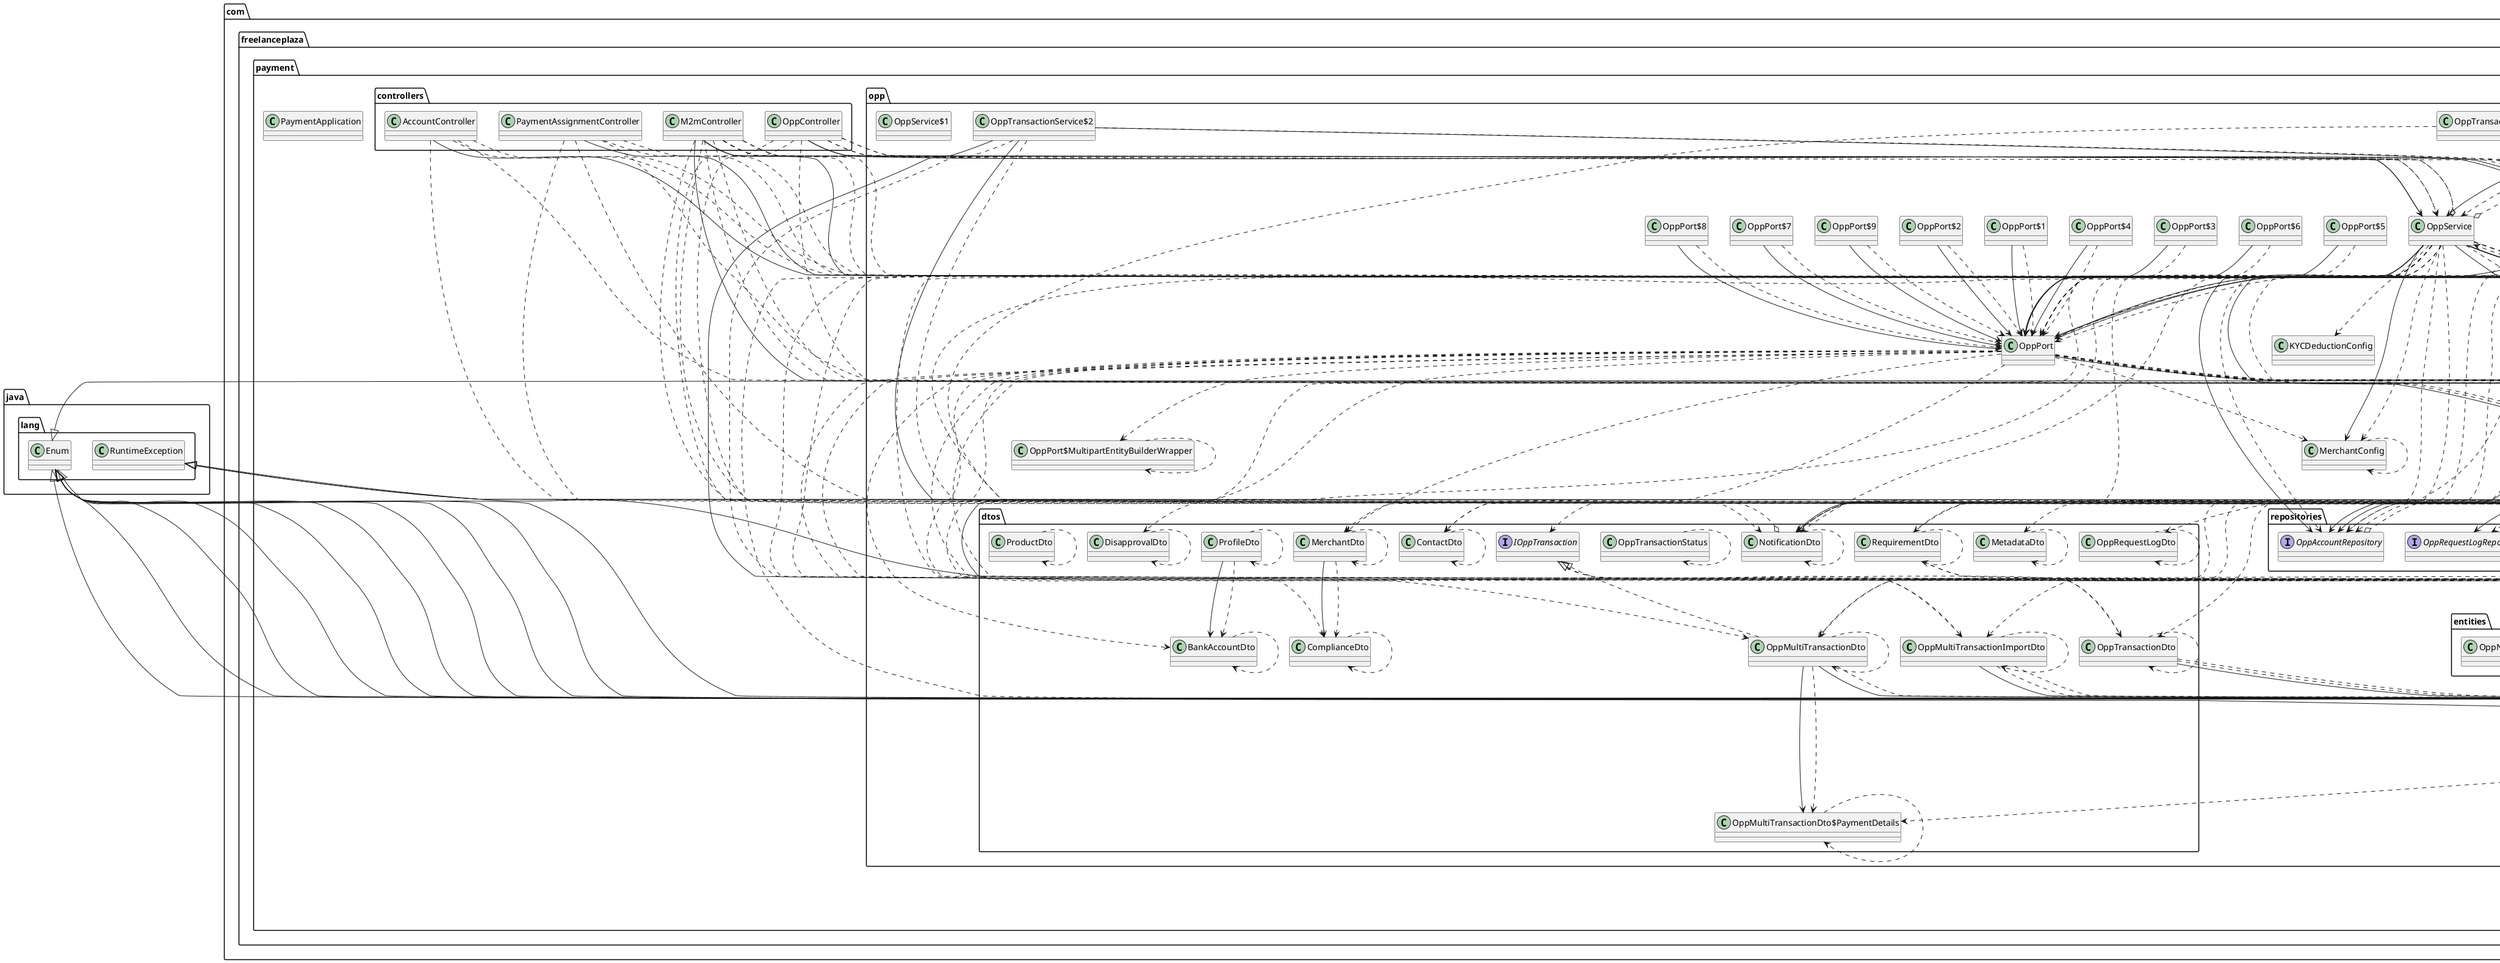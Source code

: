 @startuml
'https://plantuml.com/class-diagram

' GENERATE CLASS DIAGRAM ===========
' Generator       : it.brunasti.java.diagrammer.ClassDiagrammer
' Path            : [/Users/paolo/Work/Tadaah/fp-backend-payment-service/build/classes/java/main]
' Java Files Path : [/Users/paolo/Work/Tadaah/fp-backend-payment-service/src/main/java/]
' Configuration   : [/Users/paolo/IdeaProjects/mine/java-diagrammer/temp/tadaah/config.json]
' Generated at    : Fri Jan 17 20:03:26 CET 2025
'
'   Stat infos    :
'       Files : [165]
'       Lines : [5906]
'     Classes : [164]
'     Methods : [1367]
'      Fields : [680]



' CLASSES =======
class com.freelanceplaza.payment.config.OppConfiguration$StageConfig
enum com.freelanceplaza.payment.enums.PaymentAccountStatus{
  PENDING
  ACTIVE
  INACTIVE
  UNVERIFIED
  SUSPENDED
  BLOCKED
  DELETED
}
class com.freelanceplaza.payment.utils.DateFormatter
class com.freelanceplaza.payment.exceptions.ErrorResponse
class com.freelanceplaza.payment.config.JacksonConfig$FpInstantSerializer
interface com.freelanceplaza.payment.repositories.InvoiceRepository
class com.freelanceplaza.payment.exceptions.EntityNotFoundException
class com.freelanceplaza.payment.config.aws.SQSConfig
interface com.freelanceplaza.payment.opp.dtos.IOppTransaction
class com.freelanceplaza.payment.producers.OppFreelancerProfileMessage
class com.freelanceplaza.payment.opp.OppPort$MultipartEntityBuilderWrapper
class com.freelanceplaza.payment.dtos.PaymentAccountDto
class com.freelanceplaza.payment.services.CustomerService$Customer
class com.freelanceplaza.payment.entities.User
class com.freelanceplaza.payment.opp.dtos.OppMultiTransactionImportDto
interface com.freelanceplaza.payment.opp.repositories.OppNotificationLogRepository
class com.freelanceplaza.payment.config.aws.SNSConfig
class com.freelanceplaza.payment.opp.OppPort
abstract com.freelanceplaza.payment.entities.PaymentAccount
class com.freelanceplaza.payment.services.CustomerService
class com.freelanceplaza.payment.services.utils.SecurityUtils
class com.freelanceplaza.payment.opp.dtos.RequirementDto
class com.freelanceplaza.payment.producers.OppKycDeductionEventProducer
class com.freelanceplaza.payment.entities.Organization
class com.freelanceplaza.payment.producers.CreateTransactionBundleProducer
class com.freelanceplaza.payment.opp.dtos.BankAccountDto
enum com.freelanceplaza.payment.enums.Units{
  MONEY
  MINUTES
  PERCENTAGE
  HOURS
  DAYS
  DATE
}
class com.freelanceplaza.payment.entities.OppRequirement
class com.freelanceplaza.payment.opp.dtos.DisapprovalDto
class com.freelanceplaza.payment.opp.dtos.MetadataDto
class com.freelanceplaza.payment.entities.Invoice
class com.freelanceplaza.payment.services.BucketService
interface com.freelanceplaza.payment.opp.repositories.OppAccountRepository
class com.freelanceplaza.payment.opp.dtos.ComplianceDto
class com.freelanceplaza.payment.opp.OppTransactionService
class com.freelanceplaza.payment.services.ReferenceMockGenerator
class com.freelanceplaza.payment.entities.OppAccountDeduction
class com.freelanceplaza.payment.entities.Product
class com.freelanceplaza.payment.exceptions.ConfigException
enum com.freelanceplaza.payment.enums.TransactionStatus{
  READY_TO_CREATE
  CREATED
  PENDING
  COMPLETED
  CANCELLED
  EXPIRED
  FAILED
  UNKNOWN
}
interface com.freelanceplaza.payment.repositories.TransactionRepository
class com.freelanceplaza.payment.listeners.WorkFinishedListener
enum com.freelanceplaza.payment.enums.OppKycDeductionStatus{
  NOT_STARTED
  CREATED
  COMPLETED
}
class com.freelanceplaza.payment.opp.dtos.OppMultiTransactionDto$PaymentDetails
enum com.freelanceplaza.payment.services.ReferenceMockGenerator$CharType{
  UPPER
  NUMBER
}
class com.freelanceplaza.payment.listeners.InvoiceConfigurationSyncListener
class com.freelanceplaza.payment.config.RedisConfiguration
class com.freelanceplaza.payment.config.OppConfiguration$BankConfig
class com.freelanceplaza.payment.dtos.PaymentAssignmentListItemDto
class com.freelanceplaza.payment.config.aws.S3Config
class com.freelanceplaza.payment.utils.PaymentDetailsDeserializer
class com.freelanceplaza.payment.services.PaymentAssignmentService
interface com.freelanceplaza.payment.repositories.ProductRepository
class com.freelanceplaza.payment.entities.OppCompliance
class com.freelanceplaza.payment.opp.dtos.OppMultiTransactionDto
class com.freelanceplaza.payment.opp.dtos.OppTransactionDto
class com.freelanceplaza.payment.entities.PaymentAssignment
class com.freelanceplaza.payment.utils.OppUtils
class com.freelanceplaza.payment.services.OrganizationService
class com.freelanceplaza.payment.dtos.ConfigDto
class com.freelanceplaza.payment.opp.OppService
class com.freelanceplaza.payment.dtos.PaymentAssignmentStatusDto
class com.freelanceplaza.payment.listeners.RunBundledTransactionListener
class com.freelanceplaza.payment.producers.CreateOppAccountProducer
class com.freelanceplaza.payment.security.OppNotificationFilter
interface com.freelanceplaza.payment.repositories.LocationRepository
class com.freelanceplaza.payment.services.CustomerService$CustomerIdentifier
class com.freelanceplaza.payment.config.OppConfiguration$UriConfig
class com.freelanceplaza.payment.services.OppDataCollector
class com.freelanceplaza.payment.config.aws.S3ConfigDev
interface com.freelanceplaza.payment.repositories.DisapprovalReasonLabelRepository
abstract com.freelanceplaza.payment.entities.Transaction
interface com.freelanceplaza.payment.repositories.PaymentAccountRepository
class com.freelanceplaza.payment.entities.config.ConfigHistory
class com.freelanceplaza.payment.opp.entities.OppNotificationLog
class com.freelanceplaza.payment.config.security.SecurityConfig
class com.freelanceplaza.payment.PaymentApplication
class com.freelanceplaza.payment.services.ReferenceMockGenerator$1
class com.freelanceplaza.payment.listeners.LocationSyncListener
enum com.freelanceplaza.payment.enums.ConfigSource{
  INVOICE
}
class com.freelanceplaza.payment.controllers.PaymentAssignmentController
class com.freelanceplaza.payment.listeners.CreateTransactionBundleListener
class com.freelanceplaza.payment.entities.InvoiceBundle
class com.freelanceplaza.payment.services.impl.ConfigServiceImpl
class com.freelanceplaza.payment.config.ApplicationConfiguration
class com.freelanceplaza.payment.services.PaymentAccountService
enum com.freelanceplaza.payment.enums.PaymentMethod{
  SEPA
  IDEAL
}
class com.freelanceplaza.payment.exceptions.PaymentServiceException
class com.freelanceplaza.payment.producers.OppFreelancerProfileProducer
class com.freelanceplaza.payment.services.UserService
class com.freelanceplaza.payment.entities.Location
class com.freelanceplaza.payment.opp.dtos.OppTransactionStatus
class com.freelanceplaza.payment.opp.dtos.ProfileDto
enum com.freelanceplaza.payment.enums.PaymentAssignmentStatusLabels{
  CREATED
  FAILED
  EXPIRED
  TERMS_EXPIRED
  COMPLETED
}
interface com.freelanceplaza.payment.repositories.ConfigRepository
class com.freelanceplaza.payment.listeners.OrganizationSyncListener
class com.freelanceplaza.payment.controllers.AccountController
class com.freelanceplaza.payment.config.aws.SQSConfig$FPDefaultListenerContainerRegistry
class com.freelanceplaza.payment.listeners.CompletedInvoiceListener
class com.freelanceplaza.payment.opp.dtos.NotificationDto
class com.freelanceplaza.payment.dtos.PaymentAssignmentDetailsItemDto
class com.freelanceplaza.payment.listeners.CreateOppAccountListener
class com.freelanceplaza.payment.listeners.UserSyncListener
class com.freelanceplaza.payment.opp.OppTransactionService$2
class com.freelanceplaza.payment.services.WorkFinishedService
class com.freelanceplaza.payment.opp.OppTransactionService$1
class com.freelanceplaza.payment.producers.RunBundledTransactionProducer
class com.freelanceplaza.payment.opp.OppTransactionService$3
class com.freelanceplaza.payment.producers.TransactionNotificationProcessProducer$TransactionNotification
class com.freelanceplaza.payment.producers.CreateOppAccountProducer$CreateOppAccountEvent
class com.freelanceplaza.payment.config.security.AuthConfiguration
class com.freelanceplaza.payment.entities.OppTransaction
class com.freelanceplaza.payment.config.ApiPortConfiguration
interface com.freelanceplaza.payment.repositories.OrganizationRepository
enum com.freelanceplaza.payment.enums.OppStatus{
  UNVERIFIED
  PENDING
  VERIFIED
  LIVE
  TERMINATED
  SUSPENDED
  BLOCKED
  DELETED
  NEW
  DISAPPROVED
  APPROVED
}
class com.freelanceplaza.payment.entities.OppAccount
class com.freelanceplaza.payment.producers.TransactionNotificationProcessProducer
class com.freelanceplaza.payment.producers.PaymentAccountStatusChangedProducer
interface com.freelanceplaza.payment.services.ConfigService
class com.freelanceplaza.payment.exceptions.GlobalExceptionHandler
class com.freelanceplaza.payment.opp.OppLogService
interface com.freelanceplaza.payment.repositories.OppTransactionRepository
class com.freelanceplaza.payment.entities.DisapprovalReasonLabel
class com.freelanceplaza.payment.services.LocationService
class com.freelanceplaza.payment.opp.dtos.OppRequestLogDto
class com.freelanceplaza.payment.config.JacksonConfig
class com.freelanceplaza.payment.entities.config.Config
class com.freelanceplaza.payment.producers.PaymentAccountStatusChangedMessage
interface com.freelanceplaza.payment.repositories.PaymentAssignmentRepository
enum com.freelanceplaza.payment.enums.ProductType{
  INVOICE
}
class com.freelanceplaza.payment.config.ApiPortConfiguration$ServiceConfiguration
class com.freelanceplaza.payment.config.OppConfiguration
class com.freelanceplaza.payment.enums.PaymentSystem
class com.freelanceplaza.payment.controllers.M2mController
class com.freelanceplaza.payment.controllers.OppController
class com.freelanceplaza.payment.dtos.DisapprovalDto
class com.freelanceplaza.payment.listeners.TransactionNotificationProcessListener
class com.freelanceplaza.payment.opp.KYCDeductionConfig
enum com.freelanceplaza.payment.enums.OppTransactionType{
  MULTI
  SINGLE
}
class com.freelanceplaza.payment.services.InvoiceService
class com.freelanceplaza.payment.opp.OppService$1
interface com.freelanceplaza.payment.repositories.UserRepository
class com.freelanceplaza.payment.opp.OppPort$5
class com.freelanceplaza.payment.opp.dtos.MerchantDto
class com.freelanceplaza.payment.opp.dtos.ContactDto
class com.freelanceplaza.payment.opp.OppPort$6
class com.freelanceplaza.payment.opp.OppPort$3
class com.freelanceplaza.payment.opp.OppPort$4
class com.freelanceplaza.payment.config.aws.SqsBootstrapConfiguration
class com.freelanceplaza.payment.opp.OppPort$1
class com.freelanceplaza.payment.opp.OppPort$2
class com.freelanceplaza.payment.opp.MerchantConfig
interface com.freelanceplaza.payment.opp.repositories.OppRequestLogRepository
class com.freelanceplaza.payment.entities.OppDisapproval
class com.freelanceplaza.payment.opp.entities.OppRequestLog
class com.freelanceplaza.payment.services.utils.SeparateTransactionTemplate
class com.freelanceplaza.payment.opp.dtos.ProductDto
class com.freelanceplaza.payment.opp.OppPort$9
class com.freelanceplaza.payment.services.InvoiceService$1
class com.freelanceplaza.payment.opp.OppPort$7
class com.freelanceplaza.payment.producers.PaymentAssignmentEventProducer
class com.freelanceplaza.payment.opp.OppPort$8
interface com.freelanceplaza.payment.repositories.InvoiceBundleRepository
class com.freelanceplaza.payment.dtos.RequirementDto

' INHERITANCES =======
java.lang.Enum <|-- com.freelanceplaza.payment.enums.PaymentAccountStatus
java.lang.RuntimeException <|-- com.freelanceplaza.payment.exceptions.EntityNotFoundException
java.lang.Enum <|-- com.freelanceplaza.payment.enums.Units
java.lang.RuntimeException <|-- com.freelanceplaza.payment.exceptions.ConfigException
java.lang.Enum <|-- com.freelanceplaza.payment.enums.TransactionStatus
java.lang.Enum <|-- com.freelanceplaza.payment.enums.OppKycDeductionStatus
java.lang.Enum <|-- com.freelanceplaza.payment.services.ReferenceMockGenerator$CharType
com.freelanceplaza.payment.config.aws.S3Config <|-- com.freelanceplaza.payment.config.aws.S3ConfigDev
java.lang.Enum <|-- com.freelanceplaza.payment.enums.ConfigSource
java.lang.Enum <|-- com.freelanceplaza.payment.enums.PaymentMethod
java.lang.RuntimeException <|-- com.freelanceplaza.payment.exceptions.PaymentServiceException
java.lang.Enum <|-- com.freelanceplaza.payment.enums.PaymentAssignmentStatusLabels
com.freelanceplaza.payment.entities.Transaction <|-- com.freelanceplaza.payment.entities.OppTransaction
java.lang.Enum <|-- com.freelanceplaza.payment.enums.OppStatus
com.freelanceplaza.payment.entities.PaymentAccount <|-- com.freelanceplaza.payment.entities.OppAccount
java.lang.Enum <|-- com.freelanceplaza.payment.enums.ProductType
java.lang.Enum <|-- com.freelanceplaza.payment.enums.OppTransactionType

' IMPLEMENT INTERFACE =======
com.freelanceplaza.payment.opp.dtos.IOppTransaction <|.. com.freelanceplaza.payment.opp.dtos.OppMultiTransactionImportDto
com.freelanceplaza.payment.opp.dtos.IOppTransaction <|.. com.freelanceplaza.payment.opp.dtos.OppMultiTransactionDto
com.freelanceplaza.payment.opp.dtos.IOppTransaction <|.. com.freelanceplaza.payment.opp.dtos.OppTransactionDto
com.freelanceplaza.payment.services.ConfigService <|.. com.freelanceplaza.payment.services.impl.ConfigServiceImpl

' FIELDS =======
com.freelanceplaza.payment.dtos.PaymentAccountDto --> com.freelanceplaza.payment.enums.PaymentAccountStatus
com.freelanceplaza.payment.dtos.PaymentAccountDto --> com.freelanceplaza.commons.fpcommons.enums.Currency
com.freelanceplaza.payment.services.CustomerService$Customer --> com.freelanceplaza.payment.entities.Organization
com.freelanceplaza.payment.entities.User --> com.freelanceplaza.commons.fpcommons.sync.users.UserType
com.freelanceplaza.payment.opp.dtos.OppMultiTransactionImportDto --> com.freelanceplaza.commons.fpcommons.enums.Currency
com.freelanceplaza.payment.opp.OppPort --> com.freelanceplaza.payment.config.OppConfiguration$UriConfig
com.freelanceplaza.payment.opp.OppPort --> com.freelanceplaza.payment.config.OppConfiguration$StageConfig
com.freelanceplaza.payment.entities.PaymentAccount --> com.freelanceplaza.payment.entities.User
com.freelanceplaza.payment.entities.PaymentAccount --> com.freelanceplaza.payment.enums.PaymentAccountStatus
com.freelanceplaza.payment.services.CustomerService --> com.freelanceplaza.payment.services.OppDataCollector
com.freelanceplaza.payment.entities.Organization --> com.freelanceplaza.commons.fpcommons.sync.organizations.OrganizationStatus
com.freelanceplaza.payment.entities.Organization --> com.freelanceplaza.commons.fpcommons.sync.organizations.OrganizationType
com.freelanceplaza.payment.entities.OppRequirement --> com.freelanceplaza.payment.enums.OppStatus
com.freelanceplaza.payment.entities.OppRequirement --> com.freelanceplaza.payment.enums.OppStatus
com.freelanceplaza.payment.entities.OppRequirement --> com.freelanceplaza.payment.entities.OppCompliance
com.freelanceplaza.payment.entities.Invoice --> com.freelanceplaza.invoices.enums.MemberType
com.freelanceplaza.payment.entities.Invoice --> com.freelanceplaza.invoices.enums.MemberType
com.freelanceplaza.payment.entities.Invoice --> com.freelanceplaza.commons.fpcommons.enums.Currency
com.freelanceplaza.payment.entities.Invoice --> com.freelanceplaza.payment.entities.InvoiceBundle
com.freelanceplaza.payment.opp.OppTransactionService --> com.freelanceplaza.payment.services.CustomerService
com.freelanceplaza.payment.opp.OppTransactionService --> com.freelanceplaza.payment.repositories.InvoiceRepository
com.freelanceplaza.payment.opp.OppTransactionService --> com.freelanceplaza.payment.repositories.ProductRepository
com.freelanceplaza.payment.opp.OppTransactionService --> com.freelanceplaza.payment.opp.repositories.OppAccountRepository
com.freelanceplaza.payment.opp.OppTransactionService --> com.freelanceplaza.payment.repositories.OppTransactionRepository
com.freelanceplaza.payment.opp.OppTransactionService --> com.freelanceplaza.payment.producers.RunBundledTransactionProducer
com.freelanceplaza.payment.opp.OppTransactionService --> com.freelanceplaza.payment.producers.TransactionNotificationProcessProducer
com.freelanceplaza.payment.opp.OppTransactionService --> com.freelanceplaza.payment.services.utils.SeparateTransactionTemplate
com.freelanceplaza.payment.opp.OppTransactionService --> com.freelanceplaza.payment.opp.OppLogService
com.freelanceplaza.payment.opp.OppTransactionService --> com.freelanceplaza.payment.opp.OppPort
com.freelanceplaza.payment.opp.OppTransactionService --> com.freelanceplaza.payment.repositories.PaymentAssignmentRepository
com.freelanceplaza.payment.opp.OppTransactionService --> com.freelanceplaza.payment.services.ReferenceMockGenerator
com.freelanceplaza.payment.opp.OppTransactionService --> com.freelanceplaza.payment.config.OppConfiguration
com.freelanceplaza.payment.opp.OppTransactionService --> com.freelanceplaza.payment.producers.PaymentAssignmentEventProducer
com.freelanceplaza.payment.opp.OppTransactionService --> com.freelanceplaza.payment.services.OppDataCollector
com.freelanceplaza.payment.opp.OppTransactionService --> com.freelanceplaza.payment.producers.OppKycDeductionEventProducer
com.freelanceplaza.payment.opp.OppTransactionService --> com.freelanceplaza.payment.repositories.OrganizationRepository
com.freelanceplaza.payment.entities.OppAccountDeduction --> com.freelanceplaza.commons.fpcommons.enums.Currency
com.freelanceplaza.payment.entities.OppAccountDeduction --> com.freelanceplaza.payment.entities.OppAccount
com.freelanceplaza.payment.entities.OppAccountDeduction --> com.freelanceplaza.payment.entities.OppTransaction
com.freelanceplaza.payment.entities.Product --> com.freelanceplaza.payment.enums.ProductType
com.freelanceplaza.payment.listeners.WorkFinishedListener --> com.freelanceplaza.payment.services.BucketService
com.freelanceplaza.payment.listeners.WorkFinishedListener --> com.freelanceplaza.payment.services.WorkFinishedService
com.freelanceplaza.payment.listeners.InvoiceConfigurationSyncListener --> com.freelanceplaza.payment.services.ConfigService
com.freelanceplaza.payment.dtos.PaymentAssignmentListItemDto --> com.freelanceplaza.commons.fpcommons.enums.Currency
com.freelanceplaza.payment.dtos.PaymentAssignmentListItemDto --> com.freelanceplaza.payment.dtos.PaymentAssignmentStatusDto
com.freelanceplaza.payment.services.PaymentAssignmentService --> com.freelanceplaza.payment.repositories.PaymentAssignmentRepository
com.freelanceplaza.payment.services.PaymentAssignmentService --> com.freelanceplaza.payment.producers.PaymentAssignmentEventProducer
com.freelanceplaza.payment.services.PaymentAssignmentService --> com.freelanceplaza.payment.services.utils.SeparateTransactionTemplate
com.freelanceplaza.payment.entities.OppCompliance --> com.freelanceplaza.payment.enums.OppStatus
com.freelanceplaza.payment.entities.OppCompliance --> com.freelanceplaza.payment.entities.OppAccount
com.freelanceplaza.payment.opp.dtos.OppMultiTransactionDto --> com.freelanceplaza.payment.opp.dtos.OppMultiTransactionDto$PaymentDetails
com.freelanceplaza.payment.opp.dtos.OppMultiTransactionDto --> com.freelanceplaza.commons.fpcommons.enums.Currency
com.freelanceplaza.payment.opp.dtos.OppTransactionDto --> com.freelanceplaza.commons.fpcommons.enums.Currency
com.freelanceplaza.payment.entities.PaymentAssignment --> com.freelanceplaza.invoices.enums.PaymentAssignmentStatus
com.freelanceplaza.payment.entities.PaymentAssignment --> com.freelanceplaza.commons.fpcommons.enums.Currency
com.freelanceplaza.payment.entities.PaymentAssignment --> com.freelanceplaza.payment.entities.Transaction
com.freelanceplaza.payment.entities.PaymentAssignment --> com.freelanceplaza.payment.entities.Organization
com.freelanceplaza.payment.services.OrganizationService --> com.freelanceplaza.payment.repositories.OrganizationRepository
com.freelanceplaza.payment.services.OrganizationService --> com.freelanceplaza.payment.services.UserService
com.freelanceplaza.payment.dtos.ConfigDto --> com.freelanceplaza.payment.enums.Units
com.freelanceplaza.payment.opp.OppService --> com.freelanceplaza.payment.opp.OppPort
com.freelanceplaza.payment.opp.OppService --> com.freelanceplaza.payment.opp.repositories.OppAccountRepository
com.freelanceplaza.payment.opp.OppService --> com.freelanceplaza.payment.opp.MerchantConfig
com.freelanceplaza.payment.opp.OppService --> com.freelanceplaza.payment.config.OppConfiguration$BankConfig
com.freelanceplaza.payment.opp.OppService --> com.freelanceplaza.payment.services.utils.SeparateTransactionTemplate
com.freelanceplaza.payment.opp.OppService --> com.freelanceplaza.payment.opp.OppLogService
com.freelanceplaza.payment.opp.OppService --> com.freelanceplaza.payment.producers.PaymentAccountStatusChangedProducer
com.freelanceplaza.payment.opp.OppService --> com.freelanceplaza.payment.producers.OppFreelancerProfileProducer
com.freelanceplaza.payment.opp.OppService --> com.freelanceplaza.payment.services.ConfigService
com.freelanceplaza.payment.dtos.PaymentAssignmentStatusDto --> com.freelanceplaza.payment.enums.PaymentAssignmentStatusLabels
com.freelanceplaza.payment.listeners.RunBundledTransactionListener --> com.freelanceplaza.payment.opp.OppTransactionService
com.freelanceplaza.payment.services.CustomerService$CustomerIdentifier --> com.freelanceplaza.invoices.enums.MemberType
com.freelanceplaza.payment.services.OppDataCollector --> com.freelanceplaza.payment.repositories.OrganizationRepository
com.freelanceplaza.payment.services.OppDataCollector --> com.freelanceplaza.payment.repositories.LocationRepository
com.freelanceplaza.payment.services.OppDataCollector --> com.freelanceplaza.payment.opp.repositories.OppAccountRepository
com.freelanceplaza.payment.services.OppDataCollector --> com.freelanceplaza.payment.repositories.ProductRepository
com.freelanceplaza.payment.entities.Transaction --> com.freelanceplaza.commons.fpcommons.enums.Currency
com.freelanceplaza.payment.entities.Transaction --> com.freelanceplaza.payment.enums.PaymentMethod
com.freelanceplaza.payment.entities.Transaction --> com.freelanceplaza.payment.enums.TransactionStatus
com.freelanceplaza.payment.entities.Transaction --> com.freelanceplaza.payment.entities.Transaction
com.freelanceplaza.payment.entities.Transaction --> com.freelanceplaza.payment.entities.PaymentAccount
com.freelanceplaza.payment.entities.Transaction --> com.freelanceplaza.payment.entities.Organization
com.freelanceplaza.payment.entities.Transaction --> com.freelanceplaza.payment.entities.PaymentAssignment
com.freelanceplaza.payment.entities.config.ConfigHistory --> com.freelanceplaza.payment.entities.config.Config
com.freelanceplaza.payment.listeners.LocationSyncListener --> com.freelanceplaza.commons.fpcommons.crypto.Decoder
com.freelanceplaza.payment.listeners.LocationSyncListener --> com.freelanceplaza.payment.services.LocationService
com.freelanceplaza.payment.controllers.PaymentAssignmentController --> com.freelanceplaza.payment.services.PaymentAssignmentService
com.freelanceplaza.payment.listeners.CreateTransactionBundleListener --> com.freelanceplaza.payment.opp.OppTransactionService
com.freelanceplaza.payment.services.impl.ConfigServiceImpl --> com.freelanceplaza.payment.repositories.ConfigRepository
com.freelanceplaza.payment.services.PaymentAccountService --> com.freelanceplaza.payment.repositories.PaymentAccountRepository
com.freelanceplaza.payment.services.PaymentAccountService --> com.freelanceplaza.payment.repositories.DisapprovalReasonLabelRepository
com.freelanceplaza.payment.services.UserService --> com.freelanceplaza.payment.repositories.UserRepository
com.freelanceplaza.payment.entities.Location --> com.freelanceplaza.payment.entities.Organization
com.freelanceplaza.payment.opp.dtos.ProfileDto --> com.freelanceplaza.payment.opp.dtos.BankAccountDto
com.freelanceplaza.payment.listeners.OrganizationSyncListener --> com.freelanceplaza.commons.fpcommons.crypto.Decoder
com.freelanceplaza.payment.listeners.OrganizationSyncListener --> com.freelanceplaza.payment.services.OrganizationService
com.freelanceplaza.payment.controllers.AccountController --> com.freelanceplaza.payment.services.PaymentAccountService
com.freelanceplaza.payment.listeners.CompletedInvoiceListener --> com.freelanceplaza.payment.services.InvoiceService
com.freelanceplaza.payment.dtos.PaymentAssignmentDetailsItemDto --> com.freelanceplaza.commons.fpcommons.enums.Currency
com.freelanceplaza.payment.dtos.PaymentAssignmentDetailsItemDto --> com.freelanceplaza.payment.dtos.PaymentAssignmentStatusDto
com.freelanceplaza.payment.listeners.CreateOppAccountListener --> com.freelanceplaza.payment.opp.OppService
com.freelanceplaza.payment.listeners.CreateOppAccountListener --> com.freelanceplaza.payment.repositories.UserRepository
com.freelanceplaza.payment.listeners.UserSyncListener --> com.freelanceplaza.payment.services.UserService
com.freelanceplaza.payment.listeners.UserSyncListener --> com.freelanceplaza.commons.fpcommons.crypto.Decoder
com.freelanceplaza.payment.opp.OppTransactionService$2 --> com.freelanceplaza.payment.entities.PaymentAssignment
com.freelanceplaza.payment.opp.OppTransactionService$2 --> com.freelanceplaza.payment.entities.OppTransaction
com.freelanceplaza.payment.opp.OppTransactionService$2 --> com.freelanceplaza.payment.opp.OppTransactionService
com.freelanceplaza.payment.services.WorkFinishedService --> com.freelanceplaza.payment.repositories.UserRepository
com.freelanceplaza.payment.services.WorkFinishedService --> com.freelanceplaza.payment.repositories.OrganizationRepository
com.freelanceplaza.payment.services.WorkFinishedService --> com.freelanceplaza.payment.services.UserService
com.freelanceplaza.payment.services.WorkFinishedService --> com.freelanceplaza.payment.services.OrganizationService
com.freelanceplaza.payment.services.WorkFinishedService --> com.freelanceplaza.commons.fphttpclient.syncports.userservicesync.UserServiceSyncPort
com.freelanceplaza.payment.services.WorkFinishedService --> com.freelanceplaza.payment.services.utils.SeparateTransactionTemplate
com.freelanceplaza.payment.services.WorkFinishedService --> com.freelanceplaza.payment.producers.CreateOppAccountProducer
com.freelanceplaza.payment.opp.OppTransactionService$1 --> com.freelanceplaza.payment.opp.OppTransactionService
com.freelanceplaza.payment.opp.OppTransactionService$3 --> com.freelanceplaza.payment.opp.OppTransactionService
com.freelanceplaza.payment.producers.TransactionNotificationProcessProducer$TransactionNotification --> com.freelanceplaza.payment.opp.dtos.NotificationDto
com.freelanceplaza.payment.config.security.AuthConfiguration --> com.freelanceplaza.commons.fpauthentication.config.AudienceConfig
com.freelanceplaza.payment.config.security.AuthConfiguration --> com.freelanceplaza.commons.fpauthentication.config.AuthDecoderConfig
com.freelanceplaza.payment.entities.OppTransaction --> com.freelanceplaza.payment.enums.OppTransactionType
com.freelanceplaza.payment.entities.OppTransaction --> com.freelanceplaza.payment.entities.OppAccountDeduction
com.freelanceplaza.payment.entities.OppAccount --> com.freelanceplaza.payment.enums.OppStatus
com.freelanceplaza.payment.entities.OppAccount --> com.freelanceplaza.payment.enums.OppKycDeductionStatus
com.freelanceplaza.payment.entities.OppAccount --> com.freelanceplaza.payment.entities.OppCompliance
com.freelanceplaza.payment.opp.OppLogService --> com.freelanceplaza.payment.opp.repositories.OppRequestLogRepository
com.freelanceplaza.payment.opp.OppLogService --> com.freelanceplaza.payment.opp.repositories.OppNotificationLogRepository
com.freelanceplaza.payment.opp.OppLogService --> com.freelanceplaza.commons.fpcommons.crypto.Decoder
com.freelanceplaza.payment.opp.OppLogService --> com.freelanceplaza.commons.fpcommons.crypto.Encoder
com.freelanceplaza.payment.services.LocationService --> com.freelanceplaza.payment.repositories.OrganizationRepository
com.freelanceplaza.payment.services.LocationService --> com.freelanceplaza.payment.repositories.LocationRepository
com.freelanceplaza.payment.entities.config.Config --> com.freelanceplaza.payment.enums.Units
com.freelanceplaza.payment.entities.config.Config --> com.freelanceplaza.payment.enums.ConfigSource
com.freelanceplaza.payment.producers.PaymentAccountStatusChangedMessage --> com.freelanceplaza.payment.enums.PaymentAccountStatus
com.freelanceplaza.payment.config.OppConfiguration --> com.freelanceplaza.payment.config.OppConfiguration$BankConfig
com.freelanceplaza.payment.config.OppConfiguration --> com.freelanceplaza.payment.config.OppConfiguration$StageConfig
com.freelanceplaza.payment.config.OppConfiguration --> com.freelanceplaza.payment.enums.PaymentMethod
com.freelanceplaza.payment.controllers.M2mController --> com.freelanceplaza.payment.producers.OppFreelancerProfileProducer
com.freelanceplaza.payment.controllers.M2mController --> com.freelanceplaza.payment.services.PaymentAssignmentService
com.freelanceplaza.payment.controllers.M2mController --> com.freelanceplaza.payment.opp.OppService
com.freelanceplaza.payment.controllers.OppController --> com.freelanceplaza.payment.opp.OppService
com.freelanceplaza.payment.controllers.OppController --> com.freelanceplaza.payment.opp.OppTransactionService
com.freelanceplaza.payment.listeners.TransactionNotificationProcessListener --> com.freelanceplaza.payment.opp.OppTransactionService
com.freelanceplaza.payment.services.InvoiceService --> com.freelanceplaza.payment.repositories.InvoiceRepository
com.freelanceplaza.payment.services.InvoiceService --> com.freelanceplaza.payment.repositories.InvoiceBundleRepository
com.freelanceplaza.payment.services.InvoiceService --> com.freelanceplaza.payment.producers.CreateTransactionBundleProducer
com.freelanceplaza.payment.opp.OppPort$5 --> com.freelanceplaza.payment.opp.OppPort
com.freelanceplaza.payment.opp.dtos.MerchantDto --> com.freelanceplaza.payment.opp.dtos.ComplianceDto
com.freelanceplaza.payment.opp.OppPort$6 --> com.freelanceplaza.payment.opp.OppPort
com.freelanceplaza.payment.opp.OppPort$3 --> com.freelanceplaza.payment.opp.OppPort
com.freelanceplaza.payment.opp.OppPort$4 --> com.freelanceplaza.payment.opp.OppPort
com.freelanceplaza.payment.opp.OppPort$1 --> com.freelanceplaza.payment.opp.OppPort
com.freelanceplaza.payment.opp.OppPort$2 --> com.freelanceplaza.payment.opp.OppPort
com.freelanceplaza.payment.entities.OppDisapproval --> com.freelanceplaza.payment.entities.OppRequirement
com.freelanceplaza.payment.opp.OppPort$9 --> com.freelanceplaza.payment.opp.OppPort
com.freelanceplaza.payment.services.InvoiceService$1 --> com.freelanceplaza.payment.entities.InvoiceBundle
com.freelanceplaza.payment.services.InvoiceService$1 --> com.freelanceplaza.payment.services.InvoiceService
com.freelanceplaza.payment.opp.OppPort$7 --> com.freelanceplaza.payment.opp.OppPort
com.freelanceplaza.payment.opp.OppPort$8 --> com.freelanceplaza.payment.opp.OppPort
com.freelanceplaza.payment.dtos.RequirementDto --> com.freelanceplaza.payment.enums.PaymentAccountStatus

' USES =======
com.freelanceplaza.payment.config.OppConfiguration$StageConfig ..> com.freelanceplaza.payment.config.OppConfiguration$StageConfig
com.freelanceplaza.payment.exceptions.ErrorResponse ..> com.freelanceplaza.payment.exceptions.ErrorResponse
com.freelanceplaza.payment.config.aws.SQSConfig ..> com.freelanceplaza.payment.producers.CreateOppAccountProducer
com.freelanceplaza.payment.config.aws.SQSConfig ..> com.freelanceplaza.payment.producers.CreateTransactionBundleProducer
com.freelanceplaza.payment.config.aws.SQSConfig ..> com.freelanceplaza.payment.producers.RunBundledTransactionProducer
com.freelanceplaza.payment.config.aws.SQSConfig ..> com.freelanceplaza.payment.producers.TransactionNotificationProcessProducer
com.freelanceplaza.payment.producers.OppFreelancerProfileMessage ..> com.freelanceplaza.payment.producers.OppFreelancerProfileMessage
com.freelanceplaza.payment.opp.OppPort$MultipartEntityBuilderWrapper ..> com.freelanceplaza.payment.opp.OppPort$MultipartEntityBuilderWrapper
com.freelanceplaza.payment.dtos.PaymentAccountDto ..> com.freelanceplaza.payment.enums.PaymentAccountStatus
com.freelanceplaza.payment.dtos.PaymentAccountDto ..> com.freelanceplaza.commons.fpcommons.enums.Currency
com.freelanceplaza.payment.dtos.PaymentAccountDto ..> com.freelanceplaza.payment.dtos.PaymentAccountDto
com.freelanceplaza.payment.services.CustomerService$Customer ..> com.freelanceplaza.payment.entities.Organization
com.freelanceplaza.payment.entities.User ..> com.freelanceplaza.commons.fpcommons.sync.users.UserType
com.freelanceplaza.payment.entities.User ..> com.freelanceplaza.payment.entities.User
com.freelanceplaza.payment.opp.dtos.OppMultiTransactionImportDto ..> com.freelanceplaza.commons.fpcommons.enums.Currency
com.freelanceplaza.payment.opp.dtos.OppMultiTransactionImportDto ..> com.freelanceplaza.payment.opp.dtos.OppMultiTransactionImportDto
com.freelanceplaza.payment.config.aws.SNSConfig ..> com.freelanceplaza.payment.producers.PaymentAccountStatusChangedProducer
com.freelanceplaza.payment.config.aws.SNSConfig ..> com.freelanceplaza.payment.producers.OppFreelancerProfileProducer
com.freelanceplaza.payment.config.aws.SNSConfig ..> com.freelanceplaza.payment.producers.PaymentAssignmentEventProducer
com.freelanceplaza.payment.config.aws.SNSConfig ..> com.freelanceplaza.payment.producers.OppKycDeductionEventProducer
com.freelanceplaza.payment.opp.OppPort ..> com.freelanceplaza.payment.config.OppConfiguration$UriConfig
com.freelanceplaza.payment.opp.OppPort ..> com.freelanceplaza.payment.config.OppConfiguration$StageConfig
com.freelanceplaza.payment.opp.OppPort ..> com.freelanceplaza.payment.opp.OppLogService
com.freelanceplaza.payment.opp.OppPort ..> com.freelanceplaza.payment.services.utils.SeparateTransactionTemplate
com.freelanceplaza.payment.opp.OppPort ..> com.freelanceplaza.payment.opp.dtos.MerchantDto
com.freelanceplaza.payment.opp.OppPort ..> com.freelanceplaza.payment.entities.User
com.freelanceplaza.payment.opp.OppPort ..> com.freelanceplaza.payment.opp.MerchantConfig
com.freelanceplaza.payment.opp.OppPort ..> com.freelanceplaza.payment.opp.dtos.ContactDto
com.freelanceplaza.payment.opp.OppPort ..> com.freelanceplaza.payment.opp.dtos.BankAccountDto
com.freelanceplaza.payment.opp.OppPort ..> com.freelanceplaza.payment.config.OppConfiguration$BankConfig
com.freelanceplaza.payment.opp.OppPort ..> com.freelanceplaza.payment.opp.dtos.OppMultiTransactionImportDto
com.freelanceplaza.payment.opp.OppPort ..> com.freelanceplaza.payment.entities.OppTransaction
com.freelanceplaza.payment.opp.OppPort ..> com.freelanceplaza.payment.opp.dtos.OppMultiTransactionDto
com.freelanceplaza.payment.opp.OppPort ..> com.freelanceplaza.payment.opp.dtos.OppTransactionDto
com.freelanceplaza.payment.opp.OppPort ..> com.freelanceplaza.payment.opp.OppPort$MultipartEntityBuilderWrapper
com.freelanceplaza.payment.opp.OppPort ..> com.freelanceplaza.payment.entities.Product
com.freelanceplaza.payment.opp.OppPort ..> com.freelanceplaza.commons.fphttpclient.ports.AbstractApiPort$HttpRequestWrapper
com.freelanceplaza.payment.opp.OppPort ..> com.freelanceplaza.commons.fphttpclient.ports.AbstractApiPort$HttpResponseWrapper
com.freelanceplaza.payment.entities.PaymentAccount ..> com.freelanceplaza.payment.entities.User
com.freelanceplaza.payment.entities.PaymentAccount ..> com.freelanceplaza.payment.enums.PaymentAccountStatus
com.freelanceplaza.payment.entities.PaymentAccount ..> com.freelanceplaza.payment.entities.PaymentAccount
com.freelanceplaza.payment.services.CustomerService ..> com.freelanceplaza.payment.services.OppDataCollector
com.freelanceplaza.payment.services.CustomerService ..> com.freelanceplaza.payment.entities.Location
com.freelanceplaza.payment.services.CustomerService ..> com.freelanceplaza.payment.entities.Invoice
com.freelanceplaza.payment.services.CustomerService ..> com.freelanceplaza.payment.entities.Organization
com.freelanceplaza.payment.opp.dtos.RequirementDto ..> com.freelanceplaza.payment.opp.dtos.RequirementDto
com.freelanceplaza.payment.producers.OppKycDeductionEventProducer ..> com.freelanceplaza.invoices.dtos.KycDeductionEvent
com.freelanceplaza.payment.entities.Organization ..> com.freelanceplaza.commons.fpcommons.sync.organizations.OrganizationStatus
com.freelanceplaza.payment.entities.Organization ..> com.freelanceplaza.commons.fpcommons.sync.organizations.OrganizationType
com.freelanceplaza.payment.entities.Organization ..> com.freelanceplaza.payment.entities.Organization
com.freelanceplaza.payment.opp.dtos.BankAccountDto ..> com.freelanceplaza.payment.opp.dtos.BankAccountDto
com.freelanceplaza.payment.entities.OppRequirement ..> com.freelanceplaza.payment.enums.OppStatus
com.freelanceplaza.payment.entities.OppRequirement ..> com.freelanceplaza.payment.entities.OppCompliance
com.freelanceplaza.payment.entities.OppRequirement ..> com.freelanceplaza.payment.entities.OppRequirement
com.freelanceplaza.payment.opp.dtos.DisapprovalDto ..> com.freelanceplaza.payment.opp.dtos.DisapprovalDto
com.freelanceplaza.payment.opp.dtos.MetadataDto ..> com.freelanceplaza.payment.opp.dtos.MetadataDto
com.freelanceplaza.payment.entities.Invoice ..> com.freelanceplaza.invoices.enums.MemberType
com.freelanceplaza.payment.entities.Invoice ..> com.freelanceplaza.commons.fpcommons.enums.Currency
com.freelanceplaza.payment.entities.Invoice ..> com.freelanceplaza.payment.entities.InvoiceBundle
com.freelanceplaza.payment.entities.Invoice ..> com.freelanceplaza.payment.entities.Invoice
com.freelanceplaza.payment.opp.dtos.ComplianceDto ..> com.freelanceplaza.payment.opp.dtos.ComplianceDto
com.freelanceplaza.payment.opp.OppTransactionService ..> com.freelanceplaza.payment.entities.OppTransaction
com.freelanceplaza.payment.opp.OppTransactionService ..> com.freelanceplaza.payment.entities.OppAccount
com.freelanceplaza.payment.opp.OppTransactionService ..> com.freelanceplaza.payment.services.CustomerService$Customer
com.freelanceplaza.payment.opp.OppTransactionService ..> com.freelanceplaza.payment.opp.dtos.NotificationDto
com.freelanceplaza.payment.opp.OppTransactionService ..> com.freelanceplaza.payment.opp.dtos.IOppTransaction
com.freelanceplaza.payment.opp.OppTransactionService ..> com.freelanceplaza.payment.entities.PaymentAssignment
com.freelanceplaza.payment.opp.OppTransactionService ..> com.freelanceplaza.payment.opp.dtos.OppTransactionDto
com.freelanceplaza.payment.opp.OppTransactionService ..> com.freelanceplaza.payment.opp.dtos.OppMultiTransactionDto
com.freelanceplaza.payment.opp.OppTransactionService ..> com.freelanceplaza.invoices.enums.PaymentAssignmentStatus
com.freelanceplaza.payment.opp.OppTransactionService ..> com.freelanceplaza.payment.opp.dtos.OppMultiTransactionImportDto
com.freelanceplaza.payment.opp.OppTransactionService ..> com.freelanceplaza.payment.services.CustomerService
com.freelanceplaza.payment.opp.OppTransactionService ..> com.freelanceplaza.payment.repositories.InvoiceRepository
com.freelanceplaza.payment.opp.OppTransactionService ..> com.freelanceplaza.payment.repositories.ProductRepository
com.freelanceplaza.payment.opp.OppTransactionService ..> com.freelanceplaza.payment.opp.repositories.OppAccountRepository
com.freelanceplaza.payment.opp.OppTransactionService ..> com.freelanceplaza.payment.repositories.OppTransactionRepository
com.freelanceplaza.payment.opp.OppTransactionService ..> com.freelanceplaza.payment.producers.RunBundledTransactionProducer
com.freelanceplaza.payment.opp.OppTransactionService ..> com.freelanceplaza.payment.producers.TransactionNotificationProcessProducer
com.freelanceplaza.payment.opp.OppTransactionService ..> com.freelanceplaza.payment.services.utils.SeparateTransactionTemplate
com.freelanceplaza.payment.opp.OppTransactionService ..> com.freelanceplaza.payment.opp.OppLogService
com.freelanceplaza.payment.opp.OppTransactionService ..> com.freelanceplaza.payment.opp.OppPort
com.freelanceplaza.payment.opp.OppTransactionService ..> com.freelanceplaza.payment.repositories.PaymentAssignmentRepository
com.freelanceplaza.payment.opp.OppTransactionService ..> com.freelanceplaza.payment.services.ReferenceMockGenerator
com.freelanceplaza.payment.opp.OppTransactionService ..> com.freelanceplaza.payment.config.OppConfiguration
com.freelanceplaza.payment.opp.OppTransactionService ..> com.freelanceplaza.payment.producers.PaymentAssignmentEventProducer
com.freelanceplaza.payment.opp.OppTransactionService ..> com.freelanceplaza.payment.services.OppDataCollector
com.freelanceplaza.payment.opp.OppTransactionService ..> com.freelanceplaza.payment.producers.OppKycDeductionEventProducer
com.freelanceplaza.payment.opp.OppTransactionService ..> com.freelanceplaza.payment.repositories.OrganizationRepository
com.freelanceplaza.payment.opp.OppTransactionService ..> com.freelanceplaza.payment.opp.dtos.MetadataDto
com.freelanceplaza.payment.opp.OppTransactionService ..> com.freelanceplaza.payment.entities.Transaction
com.freelanceplaza.payment.opp.OppTransactionService ..> com.freelanceplaza.payment.entities.OppAccountDeduction
com.freelanceplaza.payment.opp.OppTransactionService ..> com.freelanceplaza.payment.entities.Product
com.freelanceplaza.payment.opp.OppTransactionService ..> com.freelanceplaza.payment.entities.Invoice
com.freelanceplaza.payment.services.ReferenceMockGenerator ..> C
com.freelanceplaza.payment.services.ReferenceMockGenerator ..> com.freelanceplaza.payment.services.ReferenceMockGenerator$CharType
com.freelanceplaza.payment.entities.OppAccountDeduction ..> com.freelanceplaza.commons.fpcommons.enums.Currency
com.freelanceplaza.payment.entities.OppAccountDeduction ..> com.freelanceplaza.payment.entities.OppAccount
com.freelanceplaza.payment.entities.OppAccountDeduction ..> com.freelanceplaza.payment.entities.OppTransaction
com.freelanceplaza.payment.entities.OppAccountDeduction ..> com.freelanceplaza.payment.entities.OppAccountDeduction
com.freelanceplaza.payment.entities.Product ..> com.freelanceplaza.payment.enums.ProductType
com.freelanceplaza.payment.entities.Product ..> com.freelanceplaza.payment.entities.Product
com.freelanceplaza.payment.listeners.WorkFinishedListener ..> com.freelanceplaza.payment.services.BucketService
com.freelanceplaza.payment.listeners.WorkFinishedListener ..> com.freelanceplaza.payment.services.WorkFinishedService
com.freelanceplaza.payment.listeners.WorkFinishedListener ..> com.freelanceplaza.commons.fpcommons.converters.CustomColumnPositionMappingStrategy
com.freelanceplaza.payment.opp.dtos.OppMultiTransactionDto$PaymentDetails ..> com.freelanceplaza.payment.opp.dtos.OppMultiTransactionDto$PaymentDetails
com.freelanceplaza.payment.listeners.InvoiceConfigurationSyncListener ..> com.freelanceplaza.payment.dtos.ConfigDto
com.freelanceplaza.payment.listeners.InvoiceConfigurationSyncListener ..> com.freelanceplaza.payment.services.ConfigService
com.freelanceplaza.payment.config.RedisConfiguration ..> com.freelanceplaza.commons.fpcommons.caching.JedisPoolWrapper
com.freelanceplaza.payment.config.RedisConfiguration ..> com.freelanceplaza.commons.fpcommons.caching.TokenCache
com.freelanceplaza.payment.config.RedisConfiguration ..> com.freelanceplaza.payment.config.RedisConfiguration
com.freelanceplaza.payment.config.OppConfiguration$BankConfig ..> com.freelanceplaza.payment.config.OppConfiguration$BankConfig
com.freelanceplaza.payment.dtos.PaymentAssignmentListItemDto ..> com.freelanceplaza.commons.fpcommons.enums.Currency
com.freelanceplaza.payment.dtos.PaymentAssignmentListItemDto ..> com.freelanceplaza.payment.dtos.PaymentAssignmentStatusDto
com.freelanceplaza.payment.dtos.PaymentAssignmentListItemDto ..> com.freelanceplaza.payment.dtos.PaymentAssignmentListItemDto
com.freelanceplaza.payment.utils.PaymentDetailsDeserializer ..> com.freelanceplaza.payment.opp.dtos.OppMultiTransactionDto$PaymentDetails
com.freelanceplaza.payment.services.PaymentAssignmentService ..> com.freelanceplaza.payment.dtos.PaymentAssignmentListItemDto
com.freelanceplaza.payment.services.PaymentAssignmentService ..> com.freelanceplaza.payment.entities.PaymentAssignment
com.freelanceplaza.payment.services.PaymentAssignmentService ..> com.freelanceplaza.payment.dtos.PaymentAssignmentDetailsItemDto
com.freelanceplaza.payment.services.PaymentAssignmentService ..> com.freelanceplaza.payment.dtos.PaymentAssignmentStatusDto
com.freelanceplaza.payment.services.PaymentAssignmentService ..> com.freelanceplaza.payment.repositories.PaymentAssignmentRepository
com.freelanceplaza.payment.services.PaymentAssignmentService ..> com.freelanceplaza.payment.producers.PaymentAssignmentEventProducer
com.freelanceplaza.payment.services.PaymentAssignmentService ..> com.freelanceplaza.payment.services.utils.SeparateTransactionTemplate
com.freelanceplaza.payment.services.PaymentAssignmentService ..> com.freelanceplaza.payment.exceptions.EntityNotFoundException
com.freelanceplaza.payment.entities.OppCompliance ..> com.freelanceplaza.payment.enums.OppStatus
com.freelanceplaza.payment.entities.OppCompliance ..> com.freelanceplaza.payment.entities.OppAccount
com.freelanceplaza.payment.entities.OppCompliance ..> com.freelanceplaza.payment.entities.OppCompliance
com.freelanceplaza.payment.opp.dtos.OppMultiTransactionDto ..> com.freelanceplaza.payment.opp.dtos.OppMultiTransactionDto$PaymentDetails
com.freelanceplaza.payment.opp.dtos.OppMultiTransactionDto ..> com.freelanceplaza.commons.fpcommons.enums.Currency
com.freelanceplaza.payment.opp.dtos.OppMultiTransactionDto ..> com.freelanceplaza.payment.opp.dtos.OppMultiTransactionDto
com.freelanceplaza.payment.opp.dtos.OppTransactionDto ..> com.freelanceplaza.commons.fpcommons.enums.Currency
com.freelanceplaza.payment.opp.dtos.OppTransactionDto ..> com.freelanceplaza.payment.opp.dtos.OppTransactionDto
com.freelanceplaza.payment.entities.PaymentAssignment ..> com.freelanceplaza.invoices.enums.PaymentAssignmentStatus
com.freelanceplaza.payment.entities.PaymentAssignment ..> com.freelanceplaza.commons.fpcommons.enums.Currency
com.freelanceplaza.payment.entities.PaymentAssignment ..> com.freelanceplaza.payment.entities.Transaction
com.freelanceplaza.payment.entities.PaymentAssignment ..> com.freelanceplaza.payment.entities.Organization
com.freelanceplaza.payment.entities.PaymentAssignment ..> com.freelanceplaza.payment.entities.PaymentAssignment
com.freelanceplaza.payment.utils.OppUtils ..> com.freelanceplaza.payment.entities.Invoice
com.freelanceplaza.payment.utils.OppUtils ..> com.freelanceplaza.payment.entities.OppTransaction
com.freelanceplaza.payment.services.OrganizationService ..> com.freelanceplaza.commons.fpcommons.sync.organizations.OrganizationSync
com.freelanceplaza.payment.services.OrganizationService ..> com.freelanceplaza.commons.fpcommons.sync.users.UserSync
com.freelanceplaza.payment.services.OrganizationService ..> com.freelanceplaza.payment.repositories.OrganizationRepository
com.freelanceplaza.payment.services.OrganizationService ..> com.freelanceplaza.payment.services.UserService
com.freelanceplaza.payment.dtos.ConfigDto ..> com.freelanceplaza.payment.enums.Units
com.freelanceplaza.payment.dtos.ConfigDto ..> com.freelanceplaza.payment.dtos.ConfigDto
com.freelanceplaza.payment.opp.OppService ..> com.freelanceplaza.payment.entities.OppAccount
com.freelanceplaza.payment.opp.OppService ..> com.freelanceplaza.payment.entities.User
com.freelanceplaza.payment.opp.OppService ..> com.freelanceplaza.payment.opp.dtos.NotificationDto
com.freelanceplaza.payment.opp.OppService ..> com.freelanceplaza.payment.entities.OppCompliance
com.freelanceplaza.payment.opp.OppService ..> com.freelanceplaza.payment.opp.dtos.MerchantDto
com.freelanceplaza.payment.opp.OppService ..> com.freelanceplaza.payment.opp.dtos.ComplianceDto
com.freelanceplaza.payment.opp.OppService ..> com.freelanceplaza.payment.entities.OppRequirement
com.freelanceplaza.payment.opp.OppService ..> com.freelanceplaza.payment.entities.OppDisapproval
com.freelanceplaza.payment.opp.OppService ..> com.freelanceplaza.payment.opp.dtos.DisapprovalDto
com.freelanceplaza.payment.opp.OppService ..> com.freelanceplaza.payment.opp.KYCDeductionConfig
com.freelanceplaza.payment.opp.OppService ..> com.freelanceplaza.payment.opp.OppPort
com.freelanceplaza.payment.opp.OppService ..> com.freelanceplaza.payment.opp.repositories.OppAccountRepository
com.freelanceplaza.payment.opp.OppService ..> com.freelanceplaza.payment.opp.MerchantConfig
com.freelanceplaza.payment.opp.OppService ..> com.freelanceplaza.payment.config.OppConfiguration$BankConfig
com.freelanceplaza.payment.opp.OppService ..> com.freelanceplaza.payment.services.utils.SeparateTransactionTemplate
com.freelanceplaza.payment.opp.OppService ..> com.freelanceplaza.payment.opp.OppLogService
com.freelanceplaza.payment.opp.OppService ..> com.freelanceplaza.payment.producers.PaymentAccountStatusChangedProducer
com.freelanceplaza.payment.opp.OppService ..> com.freelanceplaza.payment.producers.OppFreelancerProfileProducer
com.freelanceplaza.payment.opp.OppService ..> com.freelanceplaza.payment.services.ConfigService
com.freelanceplaza.payment.opp.OppService ..> com.freelanceplaza.payment.opp.dtos.RequirementDto
com.freelanceplaza.payment.opp.OppService ..> com.freelanceplaza.payment.opp.dtos.ContactDto
com.freelanceplaza.payment.dtos.PaymentAssignmentStatusDto ..> com.freelanceplaza.payment.enums.PaymentAssignmentStatusLabels
com.freelanceplaza.payment.dtos.PaymentAssignmentStatusDto ..> com.freelanceplaza.payment.dtos.PaymentAssignmentStatusDto
com.freelanceplaza.payment.listeners.RunBundledTransactionListener ..> com.freelanceplaza.payment.opp.OppTransactionService
com.freelanceplaza.payment.security.OppNotificationFilter ..> com.freelanceplaza.payment.security.OppNotificationFilter
com.freelanceplaza.payment.services.CustomerService$CustomerIdentifier ..> com.freelanceplaza.invoices.enums.MemberType
com.freelanceplaza.payment.config.OppConfiguration$UriConfig ..> com.freelanceplaza.payment.config.OppConfiguration$UriConfig
com.freelanceplaza.payment.services.OppDataCollector ..> com.freelanceplaza.payment.repositories.OrganizationRepository
com.freelanceplaza.payment.services.OppDataCollector ..> com.freelanceplaza.payment.repositories.LocationRepository
com.freelanceplaza.payment.services.OppDataCollector ..> com.freelanceplaza.payment.opp.repositories.OppAccountRepository
com.freelanceplaza.payment.services.OppDataCollector ..> com.freelanceplaza.payment.repositories.ProductRepository
com.freelanceplaza.payment.entities.Transaction ..> com.freelanceplaza.commons.fpcommons.enums.Currency
com.freelanceplaza.payment.entities.Transaction ..> com.freelanceplaza.payment.enums.PaymentMethod
com.freelanceplaza.payment.entities.Transaction ..> com.freelanceplaza.payment.enums.TransactionStatus
com.freelanceplaza.payment.entities.Transaction ..> com.freelanceplaza.payment.entities.Transaction
com.freelanceplaza.payment.entities.Transaction ..> com.freelanceplaza.payment.entities.PaymentAccount
com.freelanceplaza.payment.entities.Transaction ..> com.freelanceplaza.payment.entities.Organization
com.freelanceplaza.payment.entities.Transaction ..> com.freelanceplaza.payment.entities.PaymentAssignment
com.freelanceplaza.payment.entities.config.ConfigHistory ..> com.freelanceplaza.payment.entities.config.Config
com.freelanceplaza.payment.entities.config.ConfigHistory ..> com.freelanceplaza.payment.entities.config.ConfigHistory
com.freelanceplaza.payment.opp.entities.OppNotificationLog ..> com.freelanceplaza.payment.opp.entities.OppNotificationLog
com.freelanceplaza.payment.config.security.SecurityConfig ..> com.freelanceplaza.commons.fpauthentication.filters.RequiredClaimFilter
com.freelanceplaza.payment.config.security.SecurityConfig ..> com.freelanceplaza.payment.security.OppNotificationFilter
com.freelanceplaza.payment.config.security.SecurityConfig ..> com.freelanceplaza.commons.fpauthentication.filters.AudienceFilter
com.freelanceplaza.payment.config.security.SecurityConfig ..> com.freelanceplaza.commons.fpauthentication.filters.OrganizationFilter
com.freelanceplaza.payment.config.security.SecurityConfig ..> com.freelanceplaza.commons.fpauthentication.http.AuthDecoderHttpClient
com.freelanceplaza.payment.config.security.SecurityConfig ..> com.freelanceplaza.commons.fpcommons.caching.TokenCache
com.freelanceplaza.payment.listeners.LocationSyncListener ..> com.freelanceplaza.commons.fpcommons.crypto.Decoder
com.freelanceplaza.payment.listeners.LocationSyncListener ..> com.freelanceplaza.payment.services.LocationService
com.freelanceplaza.payment.controllers.PaymentAssignmentController ..> com.freelanceplaza.payment.services.PaymentAssignmentService
com.freelanceplaza.payment.listeners.CreateTransactionBundleListener ..> com.freelanceplaza.payment.opp.OppTransactionService
com.freelanceplaza.payment.entities.InvoiceBundle ..> com.freelanceplaza.payment.entities.InvoiceBundle
com.freelanceplaza.payment.services.impl.ConfigServiceImpl ..> com.freelanceplaza.payment.dtos.ConfigDto
com.freelanceplaza.payment.services.impl.ConfigServiceImpl ..> com.freelanceplaza.payment.entities.config.Config
com.freelanceplaza.payment.services.impl.ConfigServiceImpl ..> com.freelanceplaza.payment.enums.ConfigSource
com.freelanceplaza.payment.services.impl.ConfigServiceImpl ..> com.freelanceplaza.payment.repositories.ConfigRepository
com.freelanceplaza.payment.services.impl.ConfigServiceImpl ..> com.freelanceplaza.payment.exceptions.ConfigException
com.freelanceplaza.payment.config.ApplicationConfiguration ..> com.freelanceplaza.commons.fpcommons.crypto.Decoder
com.freelanceplaza.payment.config.ApplicationConfiguration ..> com.freelanceplaza.commons.fpcommons.crypto.Encoder
com.freelanceplaza.payment.services.PaymentAccountService ..> com.freelanceplaza.payment.repositories.PaymentAccountRepository
com.freelanceplaza.payment.services.PaymentAccountService ..> com.freelanceplaza.payment.repositories.DisapprovalReasonLabelRepository
com.freelanceplaza.payment.services.PaymentAccountService ..> com.freelanceplaza.payment.dtos.PaymentAccountDto
com.freelanceplaza.payment.services.PaymentAccountService ..> com.freelanceplaza.payment.entities.PaymentAccount
com.freelanceplaza.payment.services.PaymentAccountService ..> com.freelanceplaza.payment.dtos.RequirementDto
com.freelanceplaza.payment.services.PaymentAccountService ..> com.freelanceplaza.payment.entities.OppRequirement
com.freelanceplaza.payment.services.PaymentAccountService ..> com.freelanceplaza.payment.dtos.DisapprovalDto
com.freelanceplaza.payment.services.PaymentAccountService ..> com.freelanceplaza.payment.entities.OppDisapproval
com.freelanceplaza.payment.producers.OppFreelancerProfileProducer ..> com.freelanceplaza.payment.producers.OppFreelancerProfileMessage
com.freelanceplaza.payment.services.UserService ..> com.freelanceplaza.payment.entities.User
com.freelanceplaza.payment.services.UserService ..> com.freelanceplaza.commons.fpcommons.sync.users.UserSync
com.freelanceplaza.payment.services.UserService ..> com.freelanceplaza.payment.repositories.UserRepository
com.freelanceplaza.payment.entities.Location ..> com.freelanceplaza.payment.entities.Organization
com.freelanceplaza.payment.entities.Location ..> com.freelanceplaza.payment.entities.Location
com.freelanceplaza.payment.opp.dtos.OppTransactionStatus ..> com.freelanceplaza.payment.opp.dtos.OppTransactionStatus
com.freelanceplaza.payment.opp.dtos.ProfileDto ..> com.freelanceplaza.payment.opp.dtos.BankAccountDto
com.freelanceplaza.payment.opp.dtos.ProfileDto ..> com.freelanceplaza.payment.opp.dtos.ProfileDto
com.freelanceplaza.payment.repositories.ConfigRepository ..> com.freelanceplaza.payment.enums.ConfigSource
com.freelanceplaza.payment.listeners.OrganizationSyncListener ..> com.freelanceplaza.commons.fpcommons.crypto.Decoder
com.freelanceplaza.payment.listeners.OrganizationSyncListener ..> com.freelanceplaza.payment.services.OrganizationService
com.freelanceplaza.payment.controllers.AccountController ..> com.freelanceplaza.payment.services.PaymentAccountService
com.freelanceplaza.payment.listeners.CompletedInvoiceListener ..> com.freelanceplaza.invoices.dtos.InvoiceHires
com.freelanceplaza.payment.listeners.CompletedInvoiceListener ..> com.freelanceplaza.payment.services.InvoiceService
com.freelanceplaza.payment.opp.dtos.NotificationDto ..> com.freelanceplaza.payment.opp.dtos.NotificationDto
com.freelanceplaza.payment.dtos.PaymentAssignmentDetailsItemDto ..> com.freelanceplaza.commons.fpcommons.enums.Currency
com.freelanceplaza.payment.dtos.PaymentAssignmentDetailsItemDto ..> com.freelanceplaza.payment.dtos.PaymentAssignmentStatusDto
com.freelanceplaza.payment.dtos.PaymentAssignmentDetailsItemDto ..> com.freelanceplaza.payment.dtos.PaymentAssignmentDetailsItemDto
com.freelanceplaza.payment.listeners.CreateOppAccountListener ..> com.freelanceplaza.payment.opp.OppService
com.freelanceplaza.payment.listeners.CreateOppAccountListener ..> com.freelanceplaza.payment.repositories.UserRepository
com.freelanceplaza.payment.listeners.CreateOppAccountListener ..> com.freelanceplaza.payment.entities.PaymentAccount
com.freelanceplaza.payment.listeners.CreateOppAccountListener ..> com.freelanceplaza.payment.exceptions.PaymentServiceException
com.freelanceplaza.payment.listeners.CreateOppAccountListener ..> com.freelanceplaza.payment.producers.CreateOppAccountProducer$CreateOppAccountEvent
com.freelanceplaza.payment.listeners.UserSyncListener ..> com.freelanceplaza.payment.services.UserService
com.freelanceplaza.payment.listeners.UserSyncListener ..> com.freelanceplaza.commons.fpcommons.crypto.Decoder
com.freelanceplaza.payment.opp.OppTransactionService$2 ..> com.freelanceplaza.payment.opp.OppTransactionService
com.freelanceplaza.payment.opp.OppTransactionService$2 ..> com.freelanceplaza.payment.entities.PaymentAssignment
com.freelanceplaza.payment.opp.OppTransactionService$2 ..> com.freelanceplaza.payment.entities.OppTransaction
com.freelanceplaza.payment.services.WorkFinishedService ..> com.freelanceplaza.commons.fphttpclient.syncports.userservicesync.Request
com.freelanceplaza.payment.services.WorkFinishedService ..> com.freelanceplaza.payment.repositories.UserRepository
com.freelanceplaza.payment.services.WorkFinishedService ..> com.freelanceplaza.payment.repositories.OrganizationRepository
com.freelanceplaza.payment.services.WorkFinishedService ..> com.freelanceplaza.payment.services.UserService
com.freelanceplaza.payment.services.WorkFinishedService ..> com.freelanceplaza.payment.services.OrganizationService
com.freelanceplaza.payment.services.WorkFinishedService ..> com.freelanceplaza.commons.fphttpclient.syncports.userservicesync.UserServiceSyncPort
com.freelanceplaza.payment.services.WorkFinishedService ..> com.freelanceplaza.payment.services.utils.SeparateTransactionTemplate
com.freelanceplaza.payment.services.WorkFinishedService ..> com.freelanceplaza.payment.producers.CreateOppAccountProducer
com.freelanceplaza.payment.services.WorkFinishedService ..> com.freelanceplaza.invoices.dtos.ShiftHire
com.freelanceplaza.payment.services.WorkFinishedService ..> com.freelanceplaza.payment.entities.Organization
com.freelanceplaza.payment.services.WorkFinishedService ..> com.freelanceplaza.payment.entities.PaymentAccount
com.freelanceplaza.payment.services.WorkFinishedService ..> com.freelanceplaza.payment.entities.User
com.freelanceplaza.payment.opp.OppTransactionService$1 ..> com.freelanceplaza.payment.opp.OppTransactionService
com.freelanceplaza.payment.opp.OppTransactionService$1 ..> com.freelanceplaza.payment.entities.PaymentAssignment
com.freelanceplaza.payment.opp.OppTransactionService$3 ..> com.freelanceplaza.payment.opp.OppTransactionService
com.freelanceplaza.payment.producers.TransactionNotificationProcessProducer$TransactionNotification ..> com.freelanceplaza.payment.opp.dtos.NotificationDto
com.freelanceplaza.payment.producers.TransactionNotificationProcessProducer$TransactionNotification ..> com.freelanceplaza.payment.producers.TransactionNotificationProcessProducer$TransactionNotification
com.freelanceplaza.payment.producers.CreateOppAccountProducer$CreateOppAccountEvent ..> com.freelanceplaza.payment.producers.CreateOppAccountProducer$CreateOppAccountEvent
com.freelanceplaza.payment.config.security.AuthConfiguration ..> com.freelanceplaza.commons.fpauthentication.filters.AudienceFilter
com.freelanceplaza.payment.config.security.AuthConfiguration ..> com.freelanceplaza.commons.fpauthentication.filters.OrganizationFilter
com.freelanceplaza.payment.config.security.AuthConfiguration ..> com.freelanceplaza.commons.fpauthentication.http.AuthDecoderHttpClient
com.freelanceplaza.payment.config.security.AuthConfiguration ..> com.freelanceplaza.payment.config.security.AuthConfiguration
com.freelanceplaza.payment.config.security.AuthConfiguration ..> com.freelanceplaza.commons.fpauthentication.config.AudienceConfig
com.freelanceplaza.payment.config.security.AuthConfiguration ..> com.freelanceplaza.commons.fpauthentication.config.AuthDecoderConfig
com.freelanceplaza.payment.entities.OppTransaction ..> com.freelanceplaza.payment.enums.OppTransactionType
com.freelanceplaza.payment.entities.OppTransaction ..> com.freelanceplaza.payment.entities.OppAccountDeduction
com.freelanceplaza.payment.entities.OppTransaction ..> com.freelanceplaza.payment.entities.OppTransaction
com.freelanceplaza.payment.config.ApiPortConfiguration ..> com.freelanceplaza.commons.fphttpclient.okta.OktaAuthPort
com.freelanceplaza.payment.config.ApiPortConfiguration ..> com.freelanceplaza.commons.fphttpclient.syncports.userservicesync.UserServiceSyncPort
com.freelanceplaza.payment.config.ApiPortConfiguration ..> com.freelanceplaza.commons.fpcommons.caching.TokenCache
com.freelanceplaza.payment.config.ApiPortConfiguration ..> com.freelanceplaza.payment.config.ApiPortConfiguration
com.freelanceplaza.payment.entities.OppAccount ..> com.freelanceplaza.payment.enums.OppStatus
com.freelanceplaza.payment.entities.OppAccount ..> com.freelanceplaza.payment.enums.OppKycDeductionStatus
com.freelanceplaza.payment.entities.OppAccount ..> com.freelanceplaza.payment.entities.OppCompliance
com.freelanceplaza.payment.entities.OppAccount ..> com.freelanceplaza.payment.entities.OppAccount
com.freelanceplaza.payment.producers.TransactionNotificationProcessProducer ..> com.freelanceplaza.payment.opp.dtos.NotificationDto
com.freelanceplaza.payment.producers.TransactionNotificationProcessProducer ..> com.freelanceplaza.payment.producers.TransactionNotificationProcessProducer$TransactionNotification
com.freelanceplaza.payment.producers.PaymentAccountStatusChangedProducer ..> com.freelanceplaza.payment.enums.PaymentAccountStatus
com.freelanceplaza.payment.services.ConfigService ..> com.freelanceplaza.payment.dtos.ConfigDto
com.freelanceplaza.payment.services.ConfigService ..> com.freelanceplaza.payment.enums.ConfigSource
com.freelanceplaza.payment.exceptions.GlobalExceptionHandler ..> com.freelanceplaza.payment.exceptions.EntityNotFoundException
com.freelanceplaza.payment.opp.OppLogService ..> com.freelanceplaza.payment.opp.entities.OppRequestLog
com.freelanceplaza.payment.opp.OppLogService ..> com.freelanceplaza.commons.fphttpclient.ports.AbstractApiPort$HttpRequestWrapper
com.freelanceplaza.payment.opp.OppLogService ..> com.freelanceplaza.commons.fphttpclient.ports.AbstractApiPort$HttpResponseWrapper
com.freelanceplaza.payment.opp.OppLogService ..> com.freelanceplaza.payment.opp.dtos.NotificationDto
com.freelanceplaza.payment.opp.OppLogService ..> com.freelanceplaza.payment.opp.dtos.OppRequestLogDto
com.freelanceplaza.payment.opp.OppLogService ..> com.freelanceplaza.payment.opp.repositories.OppRequestLogRepository
com.freelanceplaza.payment.opp.OppLogService ..> com.freelanceplaza.payment.opp.repositories.OppNotificationLogRepository
com.freelanceplaza.payment.opp.OppLogService ..> com.freelanceplaza.commons.fpcommons.crypto.Decoder
com.freelanceplaza.payment.opp.OppLogService ..> com.freelanceplaza.commons.fpcommons.crypto.Encoder
com.freelanceplaza.payment.entities.DisapprovalReasonLabel ..> com.freelanceplaza.payment.entities.DisapprovalReasonLabel
com.freelanceplaza.payment.services.LocationService ..> com.freelanceplaza.commons.fpcommons.sync.locations.LocationSync
com.freelanceplaza.payment.services.LocationService ..> com.freelanceplaza.payment.repositories.OrganizationRepository
com.freelanceplaza.payment.services.LocationService ..> com.freelanceplaza.payment.repositories.LocationRepository
com.freelanceplaza.payment.services.LocationService ..> com.freelanceplaza.payment.exceptions.EntityNotFoundException
com.freelanceplaza.payment.opp.dtos.OppRequestLogDto ..> com.freelanceplaza.payment.opp.dtos.OppRequestLogDto
com.freelanceplaza.payment.entities.config.Config ..> com.freelanceplaza.payment.enums.Units
com.freelanceplaza.payment.entities.config.Config ..> com.freelanceplaza.payment.enums.ConfigSource
com.freelanceplaza.payment.entities.config.Config ..> com.freelanceplaza.payment.entities.config.Config
com.freelanceplaza.payment.producers.PaymentAccountStatusChangedMessage ..> com.freelanceplaza.payment.enums.PaymentAccountStatus
com.freelanceplaza.payment.producers.PaymentAccountStatusChangedMessage ..> com.freelanceplaza.payment.producers.PaymentAccountStatusChangedMessage
com.freelanceplaza.payment.config.ApiPortConfiguration$ServiceConfiguration ..> com.freelanceplaza.payment.config.ApiPortConfiguration$ServiceConfiguration
com.freelanceplaza.payment.config.OppConfiguration ..> com.freelanceplaza.payment.opp.OppPort
com.freelanceplaza.payment.config.OppConfiguration ..> com.freelanceplaza.payment.opp.OppLogService
com.freelanceplaza.payment.config.OppConfiguration ..> com.freelanceplaza.payment.services.utils.SeparateTransactionTemplate
com.freelanceplaza.payment.config.OppConfiguration ..> com.freelanceplaza.payment.opp.OppService
com.freelanceplaza.payment.config.OppConfiguration ..> com.freelanceplaza.payment.opp.repositories.OppAccountRepository
com.freelanceplaza.payment.config.OppConfiguration ..> com.freelanceplaza.payment.producers.PaymentAccountStatusChangedProducer
com.freelanceplaza.payment.config.OppConfiguration ..> com.freelanceplaza.payment.producers.OppFreelancerProfileProducer
com.freelanceplaza.payment.config.OppConfiguration ..> com.freelanceplaza.payment.services.ConfigService
com.freelanceplaza.payment.config.OppConfiguration ..> com.freelanceplaza.payment.config.OppConfiguration
com.freelanceplaza.payment.config.OppConfiguration ..> com.freelanceplaza.payment.config.OppConfiguration$BankConfig
com.freelanceplaza.payment.config.OppConfiguration ..> com.freelanceplaza.payment.config.OppConfiguration$StageConfig
com.freelanceplaza.payment.config.OppConfiguration ..> com.freelanceplaza.payment.enums.PaymentMethod
com.freelanceplaza.payment.controllers.M2mController ..> com.freelanceplaza.payment.producers.OppFreelancerProfileMessage
com.freelanceplaza.payment.controllers.M2mController ..> com.freelanceplaza.payment.producers.OppFreelancerProfileProducer
com.freelanceplaza.payment.controllers.M2mController ..> com.freelanceplaza.payment.services.PaymentAssignmentService
com.freelanceplaza.payment.controllers.M2mController ..> com.freelanceplaza.payment.opp.OppService
com.freelanceplaza.payment.controllers.OppController ..> com.freelanceplaza.payment.opp.dtos.NotificationDto
com.freelanceplaza.payment.controllers.OppController ..> com.freelanceplaza.payment.opp.OppService
com.freelanceplaza.payment.controllers.OppController ..> com.freelanceplaza.payment.opp.OppTransactionService
com.freelanceplaza.payment.dtos.DisapprovalDto ..> com.freelanceplaza.payment.dtos.DisapprovalDto
com.freelanceplaza.payment.listeners.TransactionNotificationProcessListener ..> com.freelanceplaza.payment.opp.OppTransactionService
com.freelanceplaza.payment.services.InvoiceService ..> com.freelanceplaza.invoices.dtos.InvoiceHires
com.freelanceplaza.payment.services.InvoiceService ..> com.freelanceplaza.payment.repositories.InvoiceRepository
com.freelanceplaza.payment.services.InvoiceService ..> com.freelanceplaza.payment.repositories.InvoiceBundleRepository
com.freelanceplaza.payment.services.InvoiceService ..> com.freelanceplaza.payment.producers.CreateTransactionBundleProducer
com.freelanceplaza.payment.opp.OppPort$5 ..> com.freelanceplaza.payment.opp.OppPort
com.freelanceplaza.payment.opp.dtos.MerchantDto ..> com.freelanceplaza.payment.opp.dtos.ComplianceDto
com.freelanceplaza.payment.opp.dtos.MerchantDto ..> com.freelanceplaza.payment.opp.dtos.MerchantDto
com.freelanceplaza.payment.opp.dtos.ContactDto ..> com.freelanceplaza.payment.opp.dtos.ContactDto
com.freelanceplaza.payment.opp.OppPort$6 ..> com.freelanceplaza.payment.opp.OppPort
com.freelanceplaza.payment.opp.OppPort$3 ..> com.freelanceplaza.payment.opp.OppPort
com.freelanceplaza.payment.opp.OppPort$4 ..> com.freelanceplaza.payment.opp.OppPort
com.freelanceplaza.payment.opp.OppPort$1 ..> com.freelanceplaza.payment.opp.OppPort
com.freelanceplaza.payment.opp.OppPort$2 ..> com.freelanceplaza.payment.opp.OppPort
com.freelanceplaza.payment.opp.MerchantConfig ..> com.freelanceplaza.payment.opp.MerchantConfig
com.freelanceplaza.payment.entities.OppDisapproval ..> com.freelanceplaza.payment.entities.OppRequirement
com.freelanceplaza.payment.entities.OppDisapproval ..> com.freelanceplaza.payment.entities.OppDisapproval
com.freelanceplaza.payment.opp.entities.OppRequestLog ..> com.freelanceplaza.payment.opp.entities.OppRequestLog
com.freelanceplaza.payment.opp.dtos.ProductDto ..> com.freelanceplaza.payment.opp.dtos.ProductDto
com.freelanceplaza.payment.opp.OppPort$9 ..> com.freelanceplaza.payment.opp.OppPort
com.freelanceplaza.payment.services.InvoiceService$1 ..> com.freelanceplaza.payment.services.InvoiceService
com.freelanceplaza.payment.services.InvoiceService$1 ..> com.freelanceplaza.payment.entities.InvoiceBundle
com.freelanceplaza.payment.opp.OppPort$7 ..> com.freelanceplaza.payment.opp.OppPort
com.freelanceplaza.payment.producers.PaymentAssignmentEventProducer ..> com.freelanceplaza.invoices.dtos.PaymentAssignmentEvent
com.freelanceplaza.payment.opp.OppPort$8 ..> com.freelanceplaza.payment.opp.OppPort
com.freelanceplaza.payment.dtos.RequirementDto ..> com.freelanceplaza.payment.enums.PaymentAccountStatus
com.freelanceplaza.payment.dtos.RequirementDto ..> com.freelanceplaza.payment.dtos.RequirementDto

' IMPORTS =======
' Java Files Path : /Users/paolo/Work/Tadaah/fp-backend-payment-service/src/main/java/
' com.freelanceplaza.payment.config.OppConfiguration$StageConfig

' com.freelanceplaza.payment.enums.PaymentAccountStatus

' com.freelanceplaza.payment.utils.DateFormatter

' com.freelanceplaza.payment.exceptions.ErrorResponse

' com.freelanceplaza.payment.config.JacksonConfig$FpInstantSerializer

' com.freelanceplaza.payment.repositories.InvoiceRepository

' com.freelanceplaza.payment.exceptions.EntityNotFoundException

' com.freelanceplaza.payment.config.aws.SQSConfig
com.freelanceplaza.payment.config.aws.SQSConfig ..o com.freelanceplaza.payment.producers.RunBundledTransactionProducer
com.freelanceplaza.payment.config.aws.SQSConfig ..o com.freelanceplaza.commons.fpcommons.config.FpProfile
com.freelanceplaza.payment.config.aws.SQSConfig ..o com.freelanceplaza.payment.producers.CreateTransactionBundleProducer
com.freelanceplaza.payment.config.aws.SQSConfig ..o com.freelanceplaza.payment.producers.CreateOppAccountProducer
com.freelanceplaza.payment.config.aws.SQSConfig ..o com.freelanceplaza.payment.producers.TransactionNotificationProcessProducer

' com.freelanceplaza.payment.opp.dtos.IOppTransaction

' com.freelanceplaza.payment.producers.OppFreelancerProfileMessage

' com.freelanceplaza.payment.opp.OppPort$MultipartEntityBuilderWrapper

' com.freelanceplaza.payment.dtos.PaymentAccountDto
com.freelanceplaza.payment.dtos.PaymentAccountDto ..o com.freelanceplaza.commons.fpcommons.enums.Currency
com.freelanceplaza.payment.dtos.PaymentAccountDto ..o com.freelanceplaza.payment.enums.PaymentAccountStatus

' com.freelanceplaza.payment.services.CustomerService$Customer

' com.freelanceplaza.payment.entities.User
com.freelanceplaza.payment.entities.User ..o com.freelanceplaza.commons.fpcommons.sync.users.UserType

' com.freelanceplaza.payment.opp.dtos.OppMultiTransactionImportDto
com.freelanceplaza.payment.opp.dtos.OppMultiTransactionImportDto ..o com.freelanceplaza.commons.fpcommons.enums.Currency

' com.freelanceplaza.payment.opp.repositories.OppNotificationLogRepository
com.freelanceplaza.payment.opp.repositories.OppNotificationLogRepository ..o com.freelanceplaza.payment.opp.entities.OppNotificationLog

' com.freelanceplaza.payment.config.aws.SNSConfig
com.freelanceplaza.payment.config.aws.SNSConfig ..o com.freelanceplaza.payment.producers.OppFreelancerProfileProducer
com.freelanceplaza.payment.config.aws.SNSConfig ..o com.freelanceplaza.payment.producers.PaymentAccountStatusChangedProducer
com.freelanceplaza.payment.config.aws.SNSConfig ..o com.freelanceplaza.payment.producers.OppKycDeductionEventProducer
com.freelanceplaza.payment.config.aws.SNSConfig ..o com.freelanceplaza.payment.producers.PaymentAssignmentEventProducer

' com.freelanceplaza.payment.opp.OppPort
com.freelanceplaza.payment.opp.OppPort ..o com.freelanceplaza.payment.config.OppConfiguration
com.freelanceplaza.payment.opp.OppPort ..o com.freelanceplaza.payment.entities.User
com.freelanceplaza.payment.opp.OppPort ..o com.neovisionaries.i18n.CountryCode
com.freelanceplaza.payment.opp.OppPort ..o com.freelanceplaza.commons.fphttpclient.ports.AbstractApiPort
com.freelanceplaza.payment.opp.OppPort ..o com.freelanceplaza.payment.utils.OppUtils
com.freelanceplaza.payment.opp.OppPort ..o com.freelanceplaza.payment.entities.OppTransaction
com.freelanceplaza.payment.opp.OppPort ..o com.freelanceplaza.commons.fpcommons.utils.async.AsyncUtils
com.freelanceplaza.payment.opp.OppPort ..o com.freelanceplaza.payment.services.utils.SeparateTransactionTemplate
com.freelanceplaza.payment.opp.OppPort ..o com.freelanceplaza.commons.fphttpclient.exceptions.HttpClientException

' com.freelanceplaza.payment.entities.PaymentAccount
com.freelanceplaza.payment.entities.PaymentAccount ..o com.freelanceplaza.payment.enums.PaymentAccountStatus

' com.freelanceplaza.payment.services.CustomerService
com.freelanceplaza.payment.services.CustomerService ..o com.freelanceplaza.invoices.enums.MemberType
com.freelanceplaza.payment.services.CustomerService ..o com.freelanceplaza.payment.entities.Invoice
com.freelanceplaza.payment.services.CustomerService ..o com.freelanceplaza.payment.entities.Organization

' com.freelanceplaza.payment.services.utils.SecurityUtils

' com.freelanceplaza.payment.opp.dtos.RequirementDto
com.freelanceplaza.payment.opp.dtos.RequirementDto ..o com.freelanceplaza.payment.enums.OppStatus
com.freelanceplaza.payment.opp.dtos.RequirementDto ..o com.freelanceplaza.payment.entities.OppDisapproval
com.freelanceplaza.payment.opp.dtos.RequirementDto ..o com.freelanceplaza.payment.entities.OppCompliance

' com.freelanceplaza.payment.producers.OppKycDeductionEventProducer

' com.freelanceplaza.payment.entities.Organization

' com.freelanceplaza.payment.producers.CreateTransactionBundleProducer

' com.freelanceplaza.payment.opp.dtos.BankAccountDto

' com.freelanceplaza.payment.enums.Units

' com.freelanceplaza.payment.entities.OppRequirement
com.freelanceplaza.payment.entities.OppRequirement ..o com.freelanceplaza.payment.enums.OppStatus

' com.freelanceplaza.payment.opp.dtos.DisapprovalDto

' com.freelanceplaza.payment.opp.dtos.MetadataDto

' com.freelanceplaza.payment.entities.Invoice

' com.freelanceplaza.payment.services.BucketService

' com.freelanceplaza.payment.opp.repositories.OppAccountRepository

' com.freelanceplaza.payment.opp.dtos.ComplianceDto

' com.freelanceplaza.payment.opp.OppTransactionService
com.freelanceplaza.payment.opp.OppTransactionService ..o com.freelanceplaza.payment.exceptions.PaymentServiceException
com.freelanceplaza.payment.opp.OppTransactionService ..o com.freelanceplaza.invoices.dtos.PaymentAssignmentEvent
com.freelanceplaza.payment.opp.OppTransactionService ..o com.freelanceplaza.payment.config.OppConfiguration
com.freelanceplaza.payment.opp.OppTransactionService ..o com.freelanceplaza.payment.producers.RunBundledTransactionProducer
com.freelanceplaza.payment.opp.OppTransactionService ..o com.freelanceplaza.payment.utils.OppUtils
com.freelanceplaza.payment.opp.OppTransactionService ..o com.freelanceplaza.payment.services.CustomerService
com.freelanceplaza.payment.opp.OppTransactionService ..o com.freelanceplaza.invoices.enums.PaymentAssignmentStatus
com.freelanceplaza.payment.opp.OppTransactionService ..o com.freelanceplaza.payment.producers.OppKycDeductionEventProducer
com.freelanceplaza.payment.opp.OppTransactionService ..o com.freelanceplaza.payment.services.OppDataCollector
com.freelanceplaza.payment.opp.OppTransactionService ..o com.freelanceplaza.payment.opp.repositories.OppAccountRepository
com.freelanceplaza.payment.opp.OppTransactionService ..o com.freelanceplaza.invoices.dtos.KycDeductionEvent
com.freelanceplaza.payment.opp.OppTransactionService ..o com.freelanceplaza.payment.producers.TransactionNotificationProcessProducer
com.freelanceplaza.payment.opp.OppTransactionService ..o com.freelanceplaza.payment.services.ReferenceMockGenerator
com.freelanceplaza.payment.opp.OppTransactionService ..o com.freelanceplaza.payment.services.utils.SeparateTransactionTemplate
com.freelanceplaza.payment.opp.OppTransactionService ..o com.freelanceplaza.payment.producers.PaymentAssignmentEventProducer

' com.freelanceplaza.payment.services.ReferenceMockGenerator

' com.freelanceplaza.payment.entities.OppAccountDeduction
com.freelanceplaza.payment.entities.OppAccountDeduction ..o com.freelanceplaza.commons.fpcommons.enums.Currency

' com.freelanceplaza.payment.entities.Product

' com.freelanceplaza.payment.exceptions.ConfigException

' com.freelanceplaza.payment.enums.TransactionStatus

' com.freelanceplaza.payment.repositories.TransactionRepository
com.freelanceplaza.payment.repositories.TransactionRepository ..o com.freelanceplaza.payment.entities.Transaction

' com.freelanceplaza.payment.listeners.WorkFinishedListener
com.freelanceplaza.payment.listeners.WorkFinishedListener ..o com.freelanceplaza.payment.services.WorkFinishedService
com.freelanceplaza.payment.listeners.WorkFinishedListener ..o com.opencsv.exceptions.CsvValidationException
com.freelanceplaza.payment.listeners.WorkFinishedListener ..o com.freelanceplaza.invoices.dtos.ShiftHire
com.freelanceplaza.payment.listeners.WorkFinishedListener ..o com.opencsv.CSVReader
com.freelanceplaza.payment.listeners.WorkFinishedListener ..o com.freelanceplaza.payment.services.BucketService
com.freelanceplaza.payment.listeners.WorkFinishedListener ..o com.opencsv.bean.CsvToBeanBuilder
com.freelanceplaza.payment.listeners.WorkFinishedListener ..o com.freelanceplaza.commons.fpcommons.converters.CustomColumnPositionMappingStrategy
com.freelanceplaza.payment.listeners.WorkFinishedListener ..o com.opencsv.bean.CsvToBean

' com.freelanceplaza.payment.enums.OppKycDeductionStatus

' com.freelanceplaza.payment.opp.dtos.OppMultiTransactionDto$PaymentDetails

' com.freelanceplaza.payment.services.ReferenceMockGenerator$CharType

' com.freelanceplaza.payment.listeners.InvoiceConfigurationSyncListener
com.freelanceplaza.payment.listeners.InvoiceConfigurationSyncListener ..o com.freelanceplaza.payment.dtos.ConfigDto
com.freelanceplaza.payment.listeners.InvoiceConfigurationSyncListener ..o com.freelanceplaza.payment.enums.ConfigSource
com.freelanceplaza.payment.listeners.InvoiceConfigurationSyncListener ..o com.freelanceplaza.payment.services.ConfigService

' com.freelanceplaza.payment.config.RedisConfiguration
com.freelanceplaza.payment.config.RedisConfiguration ..o com.freelanceplaza.commons.fpcommons.caching.TokenCache
com.freelanceplaza.payment.config.RedisConfiguration ..o com.freelanceplaza.commons.fpcommons.caching.JedisPoolWrapper
com.freelanceplaza.payment.config.RedisConfiguration ..o com.freelanceplaza.commons.fphttpclient.tokenhandlers.cache.RedisTokenCache

' com.freelanceplaza.payment.config.OppConfiguration$BankConfig

' com.freelanceplaza.payment.dtos.PaymentAssignmentListItemDto
com.freelanceplaza.payment.dtos.PaymentAssignmentListItemDto ..o com.freelanceplaza.commons.fpcommons.enums.Currency

' com.freelanceplaza.payment.config.aws.S3Config

' com.freelanceplaza.payment.utils.PaymentDetailsDeserializer
com.freelanceplaza.payment.utils.PaymentDetailsDeserializer ..o com.freelanceplaza.payment.opp.dtos.OppMultiTransactionDto

' com.freelanceplaza.payment.services.PaymentAssignmentService
com.freelanceplaza.payment.services.PaymentAssignmentService ..o com.freelanceplaza.payment.entities.PaymentAssignment
com.freelanceplaza.payment.services.PaymentAssignmentService ..o com.freelanceplaza.invoices.enums.PaymentAssignmentStatus
com.freelanceplaza.payment.services.PaymentAssignmentService ..o com.freelanceplaza.payment.dtos.PaymentAssignmentStatusDto
com.freelanceplaza.payment.services.PaymentAssignmentService ..o com.freelanceplaza.payment.enums.PaymentAssignmentStatusLabels
com.freelanceplaza.payment.services.PaymentAssignmentService ..o com.freelanceplaza.payment.repositories.PaymentAssignmentRepository
com.freelanceplaza.payment.services.PaymentAssignmentService ..o com.freelanceplaza.payment.exceptions.EntityNotFoundException
com.freelanceplaza.payment.services.PaymentAssignmentService ..o com.freelanceplaza.payment.entities.Invoice
com.freelanceplaza.payment.services.PaymentAssignmentService ..o com.freelanceplaza.payment.dtos.PaymentAssignmentListItemDto
com.freelanceplaza.payment.services.PaymentAssignmentService ..o com.freelanceplaza.invoices.dtos.PaymentAssignmentEvent
com.freelanceplaza.payment.services.PaymentAssignmentService ..o com.freelanceplaza.payment.services.utils.SeparateTransactionTemplate
com.freelanceplaza.payment.services.PaymentAssignmentService ..o com.freelanceplaza.payment.dtos.PaymentAssignmentDetailsItemDto
com.freelanceplaza.payment.services.PaymentAssignmentService ..o com.freelanceplaza.payment.producers.PaymentAssignmentEventProducer

' com.freelanceplaza.payment.repositories.ProductRepository

' com.freelanceplaza.payment.entities.OppCompliance

' com.freelanceplaza.payment.opp.dtos.OppMultiTransactionDto

' com.freelanceplaza.payment.opp.dtos.OppTransactionDto
com.freelanceplaza.payment.opp.dtos.OppTransactionDto ..o com.freelanceplaza.commons.fpcommons.enums.Currency

' com.freelanceplaza.payment.entities.PaymentAssignment

' com.freelanceplaza.payment.utils.OppUtils

' com.freelanceplaza.payment.services.OrganizationService
com.freelanceplaza.payment.services.OrganizationService ..o com.freelanceplaza.commons.fpcommons.enums.Language
com.freelanceplaza.payment.services.OrganizationService ..o com.freelanceplaza.payment.entities.Organization
com.freelanceplaza.payment.services.OrganizationService ..o com.freelanceplaza.commons.fpcommons.sync.organizations.OrganizationSync
com.freelanceplaza.payment.services.OrganizationService ..o com.freelanceplaza.commons.fpcommons.sync.common.LegalEntity
com.freelanceplaza.payment.services.OrganizationService ..o com.freelanceplaza.commons.fpcommons.sync.organizations.OrganizationType
com.freelanceplaza.payment.services.OrganizationService ..o com.freelanceplaza.payment.repositories.OrganizationRepository
com.freelanceplaza.payment.services.OrganizationService ..o com.freelanceplaza.commons.fpcommons.sync.users.UserSync
com.freelanceplaza.payment.services.OrganizationService ..o com.freelanceplaza.commons.fpcommons.sync.users.UserType

' com.freelanceplaza.payment.dtos.ConfigDto

' com.freelanceplaza.payment.opp.OppService

' com.freelanceplaza.payment.dtos.PaymentAssignmentStatusDto

' com.freelanceplaza.payment.listeners.RunBundledTransactionListener
com.freelanceplaza.payment.listeners.RunBundledTransactionListener ..o com.freelanceplaza.payment.opp.OppTransactionService

' com.freelanceplaza.payment.producers.CreateOppAccountProducer

' com.freelanceplaza.payment.security.OppNotificationFilter

' com.freelanceplaza.payment.repositories.LocationRepository

' com.freelanceplaza.payment.services.CustomerService$CustomerIdentifier

' com.freelanceplaza.payment.config.OppConfiguration$UriConfig

' com.freelanceplaza.payment.services.OppDataCollector

' com.freelanceplaza.payment.config.aws.S3ConfigDev

' com.freelanceplaza.payment.repositories.DisapprovalReasonLabelRepository
com.freelanceplaza.payment.repositories.DisapprovalReasonLabelRepository ..o com.freelanceplaza.payment.entities.DisapprovalReasonLabel

' com.freelanceplaza.payment.entities.Transaction

' com.freelanceplaza.payment.repositories.PaymentAccountRepository

' com.freelanceplaza.payment.entities.config.ConfigHistory

' com.freelanceplaza.payment.opp.entities.OppNotificationLog

' com.freelanceplaza.payment.config.security.SecurityConfig
com.freelanceplaza.payment.config.security.SecurityConfig ..o com.freelanceplaza.commons.fpcommons.caching.TokenCache
com.freelanceplaza.payment.config.security.SecurityConfig ..o com.freelanceplaza.commons.fpauthentication.filters.AudienceFilter
com.freelanceplaza.payment.config.security.SecurityConfig ..o com.freelanceplaza.commons.fpauthentication.filters.OrganizationFilter
com.freelanceplaza.payment.config.security.SecurityConfig ..o com.freelanceplaza.commons.fpauthentication.filters.RequiredClaimFilter
com.freelanceplaza.payment.config.security.SecurityConfig ..o com.freelanceplaza.commons.fpauthentication.authorityconverters.FPAuthoritiesConverter
com.freelanceplaza.payment.config.security.SecurityConfig ..o com.freelanceplaza.payment.security.OppNotificationFilter
com.freelanceplaza.payment.config.security.SecurityConfig ..o com.freelanceplaza.commons.fpauthentication.RemoteJwtDecoder
com.freelanceplaza.payment.config.security.SecurityConfig ..o com.freelanceplaza.commons.fpauthentication.http.AuthDecoderHttpClient

' com.freelanceplaza.payment.PaymentApplication

' com.freelanceplaza.payment.services.ReferenceMockGenerator$1

' com.freelanceplaza.payment.listeners.LocationSyncListener
com.freelanceplaza.payment.listeners.LocationSyncListener ..o com.freelanceplaza.payment.services.OrganizationService
com.freelanceplaza.payment.listeners.LocationSyncListener ..o com.freelanceplaza.payment.services.LocationService
com.freelanceplaza.payment.listeners.LocationSyncListener ..o com.freelanceplaza.commons.fpcommons.sync.organizations.OrganizationSyncMessage
com.freelanceplaza.payment.listeners.LocationSyncListener ..o com.freelanceplaza.commons.fpcommons.crypto.Decoder
com.freelanceplaza.payment.listeners.LocationSyncListener ..o com.freelanceplaza.commons.fpcommons.sync.locations.LocationSyncMessage

' com.freelanceplaza.payment.enums.ConfigSource

' com.freelanceplaza.payment.controllers.PaymentAssignmentController
com.freelanceplaza.payment.controllers.PaymentAssignmentController ..o com.freelanceplaza.payment.services.utils.SecurityUtils
com.freelanceplaza.payment.controllers.PaymentAssignmentController ..o com.freelanceplaza.payment.dtos.PaymentAssignmentListItemDto
com.freelanceplaza.payment.controllers.PaymentAssignmentController ..o com.freelanceplaza.payment.dtos.PaymentAssignmentDetailsItemDto
com.freelanceplaza.payment.controllers.PaymentAssignmentController ..o com.freelanceplaza.payment.services.PaymentAssignmentService

' com.freelanceplaza.payment.listeners.CreateTransactionBundleListener
com.freelanceplaza.payment.listeners.CreateTransactionBundleListener ..o com.freelanceplaza.payment.opp.OppTransactionService

' com.freelanceplaza.payment.entities.InvoiceBundle

' com.freelanceplaza.payment.services.impl.ConfigServiceImpl
com.freelanceplaza.payment.services.impl.ConfigServiceImpl ..o com.freelanceplaza.payment.dtos.ConfigDto
com.freelanceplaza.payment.services.impl.ConfigServiceImpl ..o com.freelanceplaza.payment.entities.config.Config
com.freelanceplaza.payment.services.impl.ConfigServiceImpl ..o com.freelanceplaza.payment.repositories.ConfigRepository
com.freelanceplaza.payment.services.impl.ConfigServiceImpl ..o com.freelanceplaza.payment.entities.config.ConfigHistory
com.freelanceplaza.payment.services.impl.ConfigServiceImpl ..o com.freelanceplaza.payment.enums.ConfigSource
com.freelanceplaza.payment.services.impl.ConfigServiceImpl ..o com.freelanceplaza.payment.services.ConfigService
com.freelanceplaza.payment.services.impl.ConfigServiceImpl ..o com.freelanceplaza.payment.exceptions.ConfigException

' com.freelanceplaza.payment.config.ApplicationConfiguration
com.freelanceplaza.payment.config.ApplicationConfiguration ..o com.freelanceplaza.commons.fpcommons.crypto.Encoder
com.freelanceplaza.payment.config.ApplicationConfiguration ..o com.freelanceplaza.commons.fpcommons.utils.async.AsyncUtils
com.freelanceplaza.payment.config.ApplicationConfiguration ..o com.freelanceplaza.commons.fpcommons.crypto.Decoder

' com.freelanceplaza.payment.services.PaymentAccountService
com.freelanceplaza.payment.services.PaymentAccountService ..o com.freelanceplaza.commons.fpcommons.enums.Currency
com.freelanceplaza.payment.services.PaymentAccountService ..o com.freelanceplaza.payment.enums.PaymentAccountStatus
com.freelanceplaza.payment.services.PaymentAccountService ..o com.freelanceplaza.payment.entities.DisapprovalReasonLabel
com.freelanceplaza.payment.services.PaymentAccountService ..o com.freelanceplaza.payment.repositories.DisapprovalReasonLabelRepository
com.freelanceplaza.payment.services.PaymentAccountService ..o com.freelanceplaza.payment.repositories.PaymentAccountRepository
com.freelanceplaza.payment.services.PaymentAccountService ..o com.freelanceplaza.payment.entities.OppAccount
com.freelanceplaza.payment.services.PaymentAccountService ..o com.freelanceplaza.payment.enums.OppStatus
com.freelanceplaza.payment.services.PaymentAccountService ..o com.freelanceplaza.payment.dtos.PaymentAccountDto
com.freelanceplaza.payment.services.PaymentAccountService ..o com.freelanceplaza.payment.dtos.DisapprovalDto
com.freelanceplaza.payment.services.PaymentAccountService ..o com.freelanceplaza.payment.dtos.RequirementDto

' com.freelanceplaza.payment.enums.PaymentMethod

' com.freelanceplaza.payment.exceptions.PaymentServiceException

' com.freelanceplaza.payment.producers.OppFreelancerProfileProducer

' com.freelanceplaza.payment.services.UserService
com.freelanceplaza.payment.services.UserService ..o com.freelanceplaza.commons.fpcommons.sync.users.UserSync
com.freelanceplaza.payment.services.UserService ..o com.freelanceplaza.payment.entities.User
com.freelanceplaza.payment.services.UserService ..o com.freelanceplaza.payment.repositories.UserRepository

' com.freelanceplaza.payment.entities.Location

' com.freelanceplaza.payment.opp.dtos.OppTransactionStatus

' com.freelanceplaza.payment.opp.dtos.ProfileDto

' com.freelanceplaza.payment.enums.PaymentAssignmentStatusLabels

' com.freelanceplaza.payment.repositories.ConfigRepository

' com.freelanceplaza.payment.listeners.OrganizationSyncListener
com.freelanceplaza.payment.listeners.OrganizationSyncListener ..o com.freelanceplaza.commons.fpcommons.sync.organizations.OrganizationSyncMessage
com.freelanceplaza.payment.listeners.OrganizationSyncListener ..o com.freelanceplaza.payment.services.OrganizationService
com.freelanceplaza.payment.listeners.OrganizationSyncListener ..o com.freelanceplaza.commons.fpcommons.crypto.Decoder

' com.freelanceplaza.payment.controllers.AccountController
com.freelanceplaza.payment.controllers.AccountController ..o com.freelanceplaza.payment.dtos.PaymentAccountDto
com.freelanceplaza.payment.controllers.AccountController ..o com.freelanceplaza.payment.services.utils.SecurityUtils
com.freelanceplaza.payment.controllers.AccountController ..o com.freelanceplaza.payment.services.PaymentAccountService

' com.freelanceplaza.payment.config.aws.SQSConfig$FPDefaultListenerContainerRegistry

' com.freelanceplaza.payment.listeners.CompletedInvoiceListener
com.freelanceplaza.payment.listeners.CompletedInvoiceListener ..o com.freelanceplaza.invoices.dtos.InvoiceHires
com.freelanceplaza.payment.listeners.CompletedInvoiceListener ..o com.freelanceplaza.payment.services.InvoiceService
com.freelanceplaza.payment.listeners.CompletedInvoiceListener ..o com.freelanceplaza.invoices.enums.InvoiceType

' com.freelanceplaza.payment.opp.dtos.NotificationDto

' com.freelanceplaza.payment.dtos.PaymentAssignmentDetailsItemDto

' com.freelanceplaza.payment.listeners.CreateOppAccountListener
com.freelanceplaza.payment.listeners.CreateOppAccountListener ..o com.freelanceplaza.payment.exceptions.PaymentServiceException
com.freelanceplaza.payment.listeners.CreateOppAccountListener ..o com.freelanceplaza.payment.opp.OppService
com.freelanceplaza.payment.listeners.CreateOppAccountListener ..o com.freelanceplaza.payment.producers.CreateOppAccountProducer
com.freelanceplaza.payment.listeners.CreateOppAccountListener ..o com.freelanceplaza.payment.repositories.UserRepository
com.freelanceplaza.payment.listeners.CreateOppAccountListener ..o com.freelanceplaza.payment.entities.OppAccount

' com.freelanceplaza.payment.listeners.UserSyncListener
com.freelanceplaza.payment.listeners.UserSyncListener ..o com.freelanceplaza.commons.fpcommons.sync.users.UserSyncMessage
com.freelanceplaza.payment.listeners.UserSyncListener ..o com.freelanceplaza.payment.services.UserService
com.freelanceplaza.payment.listeners.UserSyncListener ..o com.freelanceplaza.commons.fpcommons.crypto.Decoder

' com.freelanceplaza.payment.opp.OppTransactionService$2

' com.freelanceplaza.payment.services.WorkFinishedService

' com.freelanceplaza.payment.opp.OppTransactionService$1

' com.freelanceplaza.payment.producers.RunBundledTransactionProducer

' com.freelanceplaza.payment.opp.OppTransactionService$3

' com.freelanceplaza.payment.producers.TransactionNotificationProcessProducer$TransactionNotification

' com.freelanceplaza.payment.producers.CreateOppAccountProducer$CreateOppAccountEvent

' com.freelanceplaza.payment.config.security.AuthConfiguration
com.freelanceplaza.payment.config.security.AuthConfiguration ..o com.freelanceplaza.commons.fpauthentication.filters.AudienceFilter
com.freelanceplaza.payment.config.security.AuthConfiguration ..o com.freelanceplaza.commons.fpauthentication.filters.OrganizationFilter
com.freelanceplaza.payment.config.security.AuthConfiguration ..o com.freelanceplaza.commons.fpauthentication.config.AudienceConfig
com.freelanceplaza.payment.config.security.AuthConfiguration ..o com.freelanceplaza.commons.fpauthentication.http.AuthDecoderHttpClient
com.freelanceplaza.payment.config.security.AuthConfiguration ..o com.freelanceplaza.commons.fpauthentication.config.AuthDecoderConfig

' com.freelanceplaza.payment.entities.OppTransaction

' com.freelanceplaza.payment.config.ApiPortConfiguration
com.freelanceplaza.payment.config.ApiPortConfiguration ..o com.freelanceplaza.commons.fpcommons.caching.TokenCache
com.freelanceplaza.payment.config.ApiPortConfiguration ..o com.freelanceplaza.commons.fphttpclient.syncports.userservicesync.UserServiceSyncPortConfig
com.freelanceplaza.payment.config.ApiPortConfiguration ..o com.freelanceplaza.commons.fphttpclient.syncports.userservicesync.UserServiceSyncPort
com.freelanceplaza.payment.config.ApiPortConfiguration ..o com.freelanceplaza.commons.fphttpclient.tokenhandlers.ClientCredentialsTokenHandler
com.freelanceplaza.payment.config.ApiPortConfiguration ..o com.freelanceplaza.commons.fphttpclient.okta.OktaAuthPort

' com.freelanceplaza.payment.repositories.OrganizationRepository

' com.freelanceplaza.payment.enums.OppStatus

' com.freelanceplaza.payment.entities.OppAccount

' com.freelanceplaza.payment.producers.TransactionNotificationProcessProducer

' com.freelanceplaza.payment.producers.PaymentAccountStatusChangedProducer

' com.freelanceplaza.payment.services.ConfigService

' com.freelanceplaza.payment.exceptions.GlobalExceptionHandler

' com.freelanceplaza.payment.opp.OppLogService

' com.freelanceplaza.payment.repositories.OppTransactionRepository

' com.freelanceplaza.payment.entities.DisapprovalReasonLabel

' com.freelanceplaza.payment.services.LocationService

' com.freelanceplaza.payment.opp.dtos.OppRequestLogDto

' com.freelanceplaza.payment.config.JacksonConfig

' com.freelanceplaza.payment.entities.config.Config

' com.freelanceplaza.payment.producers.PaymentAccountStatusChangedMessage
com.freelanceplaza.payment.producers.PaymentAccountStatusChangedMessage ..o com.freelanceplaza.payment.enums.PaymentAccountStatus

' com.freelanceplaza.payment.repositories.PaymentAssignmentRepository

' com.freelanceplaza.payment.enums.ProductType

' com.freelanceplaza.payment.config.ApiPortConfiguration$ServiceConfiguration

' com.freelanceplaza.payment.config.OppConfiguration

' com.freelanceplaza.payment.enums.PaymentSystem

' com.freelanceplaza.payment.controllers.M2mController
com.freelanceplaza.payment.controllers.M2mController ..o com.freelanceplaza.payment.producers.OppFreelancerProfileMessage
com.freelanceplaza.payment.controllers.M2mController ..o com.freelanceplaza.payment.producers.OppFreelancerProfileProducer
com.freelanceplaza.payment.controllers.M2mController ..o com.freelanceplaza.commons.fpcommons.utils.async.AsyncUtils
com.freelanceplaza.payment.controllers.M2mController ..o com.freelanceplaza.payment.opp.OppService
com.freelanceplaza.payment.controllers.M2mController ..o com.freelanceplaza.payment.services.PaymentAssignmentService

' com.freelanceplaza.payment.controllers.OppController
com.freelanceplaza.payment.controllers.OppController ..o com.freelanceplaza.payment.producers.TransactionNotificationProcessProducer
com.freelanceplaza.payment.controllers.OppController ..o com.freelanceplaza.payment.opp.OppTransactionService
com.freelanceplaza.payment.controllers.OppController ..o com.freelanceplaza.payment.opp.dtos.NotificationDto
com.freelanceplaza.payment.controllers.OppController ..o com.freelanceplaza.payment.opp.OppService

' com.freelanceplaza.payment.dtos.DisapprovalDto

' com.freelanceplaza.payment.listeners.TransactionNotificationProcessListener
com.freelanceplaza.payment.listeners.TransactionNotificationProcessListener ..o com.freelanceplaza.payment.producers.TransactionNotificationProcessProducer
com.freelanceplaza.payment.listeners.TransactionNotificationProcessListener ..o com.freelanceplaza.payment.opp.OppTransactionService

' com.freelanceplaza.payment.opp.KYCDeductionConfig

' com.freelanceplaza.payment.enums.OppTransactionType

' com.freelanceplaza.payment.services.InvoiceService

' com.freelanceplaza.payment.opp.OppService$1

' com.freelanceplaza.payment.repositories.UserRepository

' com.freelanceplaza.payment.opp.OppPort$5

' com.freelanceplaza.payment.opp.dtos.MerchantDto

' com.freelanceplaza.payment.opp.dtos.ContactDto

' com.freelanceplaza.payment.opp.OppPort$6

' com.freelanceplaza.payment.opp.OppPort$3

' com.freelanceplaza.payment.opp.OppPort$4

' com.freelanceplaza.payment.config.aws.SqsBootstrapConfiguration

' com.freelanceplaza.payment.opp.OppPort$1

' com.freelanceplaza.payment.opp.OppPort$2

' com.freelanceplaza.payment.opp.MerchantConfig

' com.freelanceplaza.payment.opp.repositories.OppRequestLogRepository

' com.freelanceplaza.payment.entities.OppDisapproval

' com.freelanceplaza.payment.opp.entities.OppRequestLog

' com.freelanceplaza.payment.services.utils.SeparateTransactionTemplate

' com.freelanceplaza.payment.opp.dtos.ProductDto

' com.freelanceplaza.payment.opp.OppPort$9

' com.freelanceplaza.payment.services.InvoiceService$1

' com.freelanceplaza.payment.opp.OppPort$7

' com.freelanceplaza.payment.producers.PaymentAssignmentEventProducer

' com.freelanceplaza.payment.opp.OppPort$8

' com.freelanceplaza.payment.repositories.InvoiceBundleRepository

' com.freelanceplaza.payment.dtos.RequirementDto



@enduml
